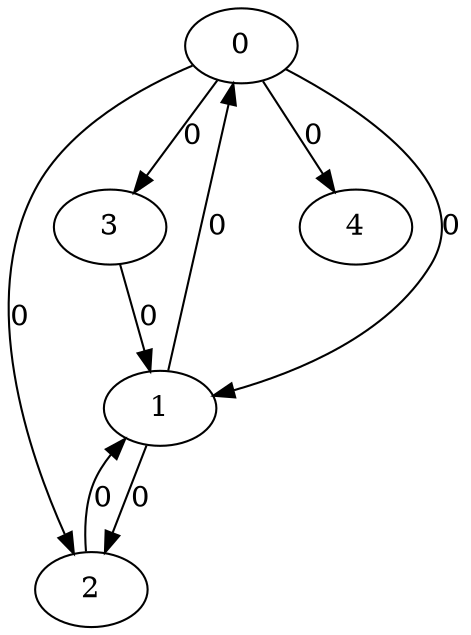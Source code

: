 // Source:480 Canonical: -1 0 0 0 0 0 -1 0 -1 -1 -1 0 -1 -1 -1 -1 0 -1 -1 -1 -1 -1 -1 -1 -1
digraph HRA_from_480_graph_000 {
  0 -> 1 [label="0"];
  0 -> 2 [label="0"];
  0 -> 3 [label="0"];
  1 -> 0 [label="0"];
  1 -> 2 [label="0"];
  2 -> 1 [label="0"];
  3 -> 1 [label="0"];
  0 -> 4 [label="0"];
}

// Source:480 Canonical: -1 0 0 0 0 0 -1 0 -1 -1 -1 0 -1 -1 -1 -1 0 -1 -1 -1 0 -1 -1 -1 -1
digraph HRA_from_480_graph_001 {
  0 -> 1 [label="0"];
  0 -> 2 [label="0"];
  0 -> 3 [label="0"];
  1 -> 0 [label="0"];
  1 -> 2 [label="0"];
  2 -> 1 [label="0"];
  3 -> 1 [label="0"];
  0 -> 4 [label="0"];
  4 -> 0 [label="0"];
}

// Source:480 Canonical: -1 0 0 0 -1 0 -1 0 -1 0 -1 0 -1 -1 -1 -1 0 -1 -1 -1 -1 -1 -1 -1 -1
digraph HRA_from_480_graph_002 {
  0 -> 1 [label="0"];
  0 -> 2 [label="0"];
  0 -> 3 [label="0"];
  1 -> 0 [label="0"];
  1 -> 2 [label="0"];
  2 -> 1 [label="0"];
  3 -> 1 [label="0"];
  1 -> 4 [label="0"];
}

// Source:480 Canonical: -1 0 0 0 0 0 -1 0 -1 0 -1 0 -1 -1 -1 -1 0 -1 -1 -1 -1 -1 -1 -1 -1
digraph HRA_from_480_graph_003 {
  0 -> 1 [label="0"];
  0 -> 2 [label="0"];
  0 -> 3 [label="0"];
  1 -> 0 [label="0"];
  1 -> 2 [label="0"];
  2 -> 1 [label="0"];
  3 -> 1 [label="0"];
  0 -> 4 [label="0"];
  1 -> 4 [label="0"];
}

// Source:480 Canonical: -1 0 0 0 -1 0 -1 0 -1 0 -1 0 -1 -1 -1 -1 0 -1 -1 -1 0 -1 -1 -1 -1
digraph HRA_from_480_graph_004 {
  0 -> 1 [label="0"];
  0 -> 2 [label="0"];
  0 -> 3 [label="0"];
  1 -> 0 [label="0"];
  1 -> 2 [label="0"];
  2 -> 1 [label="0"];
  3 -> 1 [label="0"];
  4 -> 0 [label="0"];
  1 -> 4 [label="0"];
}

// Source:480 Canonical: -1 0 0 0 0 0 -1 0 -1 0 -1 0 -1 -1 -1 -1 0 -1 -1 -1 0 -1 -1 -1 -1
digraph HRA_from_480_graph_005 {
  0 -> 1 [label="0"];
  0 -> 2 [label="0"];
  0 -> 3 [label="0"];
  1 -> 0 [label="0"];
  1 -> 2 [label="0"];
  2 -> 1 [label="0"];
  3 -> 1 [label="0"];
  0 -> 4 [label="0"];
  4 -> 0 [label="0"];
  1 -> 4 [label="0"];
}

// Source:480 Canonical: -1 0 0 0 0 0 -1 0 -1 -1 -1 0 -1 -1 -1 -1 0 -1 -1 -1 -1 0 -1 -1 -1
digraph HRA_from_480_graph_006 {
  0 -> 1 [label="0"];
  0 -> 2 [label="0"];
  0 -> 3 [label="0"];
  1 -> 0 [label="0"];
  1 -> 2 [label="0"];
  2 -> 1 [label="0"];
  3 -> 1 [label="0"];
  0 -> 4 [label="0"];
  4 -> 1 [label="0"];
}

// Source:480 Canonical: -1 0 0 0 0 0 -1 0 -1 -1 -1 0 -1 -1 -1 -1 0 -1 -1 -1 0 0 -1 -1 -1
digraph HRA_from_480_graph_007 {
  0 -> 1 [label="0"];
  0 -> 2 [label="0"];
  0 -> 3 [label="0"];
  1 -> 0 [label="0"];
  1 -> 2 [label="0"];
  2 -> 1 [label="0"];
  3 -> 1 [label="0"];
  0 -> 4 [label="0"];
  4 -> 0 [label="0"];
  4 -> 1 [label="0"];
}

// Source:480 Canonical: -1 0 0 0 -1 0 -1 0 -1 0 -1 0 -1 -1 -1 -1 0 -1 -1 -1 -1 0 -1 -1 -1
digraph HRA_from_480_graph_008 {
  0 -> 1 [label="0"];
  0 -> 2 [label="0"];
  0 -> 3 [label="0"];
  1 -> 0 [label="0"];
  1 -> 2 [label="0"];
  2 -> 1 [label="0"];
  3 -> 1 [label="0"];
  1 -> 4 [label="0"];
  4 -> 1 [label="0"];
}

// Source:480 Canonical: -1 0 0 0 0 0 -1 0 -1 0 -1 0 -1 -1 -1 -1 0 -1 -1 -1 -1 0 -1 -1 -1
digraph HRA_from_480_graph_009 {
  0 -> 1 [label="0"];
  0 -> 2 [label="0"];
  0 -> 3 [label="0"];
  1 -> 0 [label="0"];
  1 -> 2 [label="0"];
  2 -> 1 [label="0"];
  3 -> 1 [label="0"];
  0 -> 4 [label="0"];
  1 -> 4 [label="0"];
  4 -> 1 [label="0"];
}

// Source:480 Canonical: -1 0 0 0 -1 0 -1 0 -1 0 -1 0 -1 -1 -1 -1 0 -1 -1 -1 0 0 -1 -1 -1
digraph HRA_from_480_graph_010 {
  0 -> 1 [label="0"];
  0 -> 2 [label="0"];
  0 -> 3 [label="0"];
  1 -> 0 [label="0"];
  1 -> 2 [label="0"];
  2 -> 1 [label="0"];
  3 -> 1 [label="0"];
  4 -> 0 [label="0"];
  1 -> 4 [label="0"];
  4 -> 1 [label="0"];
}

// Source:480 Canonical: -1 0 0 0 0 0 -1 0 -1 0 -1 0 -1 -1 -1 -1 0 -1 -1 -1 0 0 -1 -1 -1
digraph HRA_from_480_graph_011 {
  0 -> 1 [label="0"];
  0 -> 2 [label="0"];
  0 -> 3 [label="0"];
  1 -> 0 [label="0"];
  1 -> 2 [label="0"];
  2 -> 1 [label="0"];
  3 -> 1 [label="0"];
  0 -> 4 [label="0"];
  4 -> 0 [label="0"];
  1 -> 4 [label="0"];
  4 -> 1 [label="0"];
}

// Source:480 Canonical: -1 0 0 0 -1 0 -1 0 -1 -1 -1 0 -1 -1 0 -1 0 -1 -1 -1 -1 -1 -1 -1 -1
digraph HRA_from_480_graph_012 {
  0 -> 1 [label="0"];
  0 -> 2 [label="0"];
  0 -> 3 [label="0"];
  1 -> 0 [label="0"];
  1 -> 2 [label="0"];
  2 -> 1 [label="0"];
  3 -> 1 [label="0"];
  2 -> 4 [label="0"];
}

// Source:480 Canonical: -1 0 0 0 0 0 -1 0 -1 -1 -1 0 -1 -1 0 -1 0 -1 -1 -1 -1 -1 -1 -1 -1
digraph HRA_from_480_graph_013 {
  0 -> 1 [label="0"];
  0 -> 2 [label="0"];
  0 -> 3 [label="0"];
  1 -> 0 [label="0"];
  1 -> 2 [label="0"];
  2 -> 1 [label="0"];
  3 -> 1 [label="0"];
  0 -> 4 [label="0"];
  2 -> 4 [label="0"];
}

// Source:480 Canonical: -1 0 0 0 -1 0 -1 0 -1 -1 -1 0 -1 -1 0 -1 0 -1 -1 -1 0 -1 -1 -1 -1
digraph HRA_from_480_graph_014 {
  0 -> 1 [label="0"];
  0 -> 2 [label="0"];
  0 -> 3 [label="0"];
  1 -> 0 [label="0"];
  1 -> 2 [label="0"];
  2 -> 1 [label="0"];
  3 -> 1 [label="0"];
  4 -> 0 [label="0"];
  2 -> 4 [label="0"];
}

// Source:480 Canonical: -1 0 0 0 0 0 -1 0 -1 -1 -1 0 -1 -1 0 -1 0 -1 -1 -1 0 -1 -1 -1 -1
digraph HRA_from_480_graph_015 {
  0 -> 1 [label="0"];
  0 -> 2 [label="0"];
  0 -> 3 [label="0"];
  1 -> 0 [label="0"];
  1 -> 2 [label="0"];
  2 -> 1 [label="0"];
  3 -> 1 [label="0"];
  0 -> 4 [label="0"];
  4 -> 0 [label="0"];
  2 -> 4 [label="0"];
}

// Source:480 Canonical: -1 0 0 0 -1 0 -1 0 -1 0 -1 0 -1 -1 0 -1 0 -1 -1 -1 -1 -1 -1 -1 -1
digraph HRA_from_480_graph_016 {
  0 -> 1 [label="0"];
  0 -> 2 [label="0"];
  0 -> 3 [label="0"];
  1 -> 0 [label="0"];
  1 -> 2 [label="0"];
  2 -> 1 [label="0"];
  3 -> 1 [label="0"];
  1 -> 4 [label="0"];
  2 -> 4 [label="0"];
}

// Source:480 Canonical: -1 0 0 0 0 0 -1 0 -1 0 -1 0 -1 -1 0 -1 0 -1 -1 -1 -1 -1 -1 -1 -1
digraph HRA_from_480_graph_017 {
  0 -> 1 [label="0"];
  0 -> 2 [label="0"];
  0 -> 3 [label="0"];
  1 -> 0 [label="0"];
  1 -> 2 [label="0"];
  2 -> 1 [label="0"];
  3 -> 1 [label="0"];
  0 -> 4 [label="0"];
  1 -> 4 [label="0"];
  2 -> 4 [label="0"];
}

// Source:480 Canonical: -1 0 0 0 -1 0 -1 0 -1 0 -1 0 -1 -1 0 -1 0 -1 -1 -1 0 -1 -1 -1 -1
digraph HRA_from_480_graph_018 {
  0 -> 1 [label="0"];
  0 -> 2 [label="0"];
  0 -> 3 [label="0"];
  1 -> 0 [label="0"];
  1 -> 2 [label="0"];
  2 -> 1 [label="0"];
  3 -> 1 [label="0"];
  4 -> 0 [label="0"];
  1 -> 4 [label="0"];
  2 -> 4 [label="0"];
}

// Source:480 Canonical: -1 0 0 0 0 0 -1 0 -1 0 -1 0 -1 -1 0 -1 0 -1 -1 -1 0 -1 -1 -1 -1
digraph HRA_from_480_graph_019 {
  0 -> 1 [label="0"];
  0 -> 2 [label="0"];
  0 -> 3 [label="0"];
  1 -> 0 [label="0"];
  1 -> 2 [label="0"];
  2 -> 1 [label="0"];
  3 -> 1 [label="0"];
  0 -> 4 [label="0"];
  4 -> 0 [label="0"];
  1 -> 4 [label="0"];
  2 -> 4 [label="0"];
}

// Source:480 Canonical: -1 0 0 0 -1 0 -1 0 -1 -1 -1 0 -1 -1 0 -1 0 -1 -1 -1 -1 0 -1 -1 -1
digraph HRA_from_480_graph_020 {
  0 -> 1 [label="0"];
  0 -> 2 [label="0"];
  0 -> 3 [label="0"];
  1 -> 0 [label="0"];
  1 -> 2 [label="0"];
  2 -> 1 [label="0"];
  3 -> 1 [label="0"];
  4 -> 1 [label="0"];
  2 -> 4 [label="0"];
}

// Source:480 Canonical: -1 0 0 0 0 0 -1 0 -1 -1 -1 0 -1 -1 0 -1 0 -1 -1 -1 -1 0 -1 -1 -1
digraph HRA_from_480_graph_021 {
  0 -> 1 [label="0"];
  0 -> 2 [label="0"];
  0 -> 3 [label="0"];
  1 -> 0 [label="0"];
  1 -> 2 [label="0"];
  2 -> 1 [label="0"];
  3 -> 1 [label="0"];
  0 -> 4 [label="0"];
  4 -> 1 [label="0"];
  2 -> 4 [label="0"];
}

// Source:480 Canonical: -1 0 0 0 -1 0 -1 0 -1 -1 -1 0 -1 -1 0 -1 0 -1 -1 -1 0 0 -1 -1 -1
digraph HRA_from_480_graph_022 {
  0 -> 1 [label="0"];
  0 -> 2 [label="0"];
  0 -> 3 [label="0"];
  1 -> 0 [label="0"];
  1 -> 2 [label="0"];
  2 -> 1 [label="0"];
  3 -> 1 [label="0"];
  4 -> 0 [label="0"];
  4 -> 1 [label="0"];
  2 -> 4 [label="0"];
}

// Source:480 Canonical: -1 0 0 0 0 0 -1 0 -1 -1 -1 0 -1 -1 0 -1 0 -1 -1 -1 0 0 -1 -1 -1
digraph HRA_from_480_graph_023 {
  0 -> 1 [label="0"];
  0 -> 2 [label="0"];
  0 -> 3 [label="0"];
  1 -> 0 [label="0"];
  1 -> 2 [label="0"];
  2 -> 1 [label="0"];
  3 -> 1 [label="0"];
  0 -> 4 [label="0"];
  4 -> 0 [label="0"];
  4 -> 1 [label="0"];
  2 -> 4 [label="0"];
}

// Source:480 Canonical: -1 0 0 0 -1 0 -1 0 -1 0 -1 0 -1 -1 0 -1 0 -1 -1 -1 -1 0 -1 -1 -1
digraph HRA_from_480_graph_024 {
  0 -> 1 [label="0"];
  0 -> 2 [label="0"];
  0 -> 3 [label="0"];
  1 -> 0 [label="0"];
  1 -> 2 [label="0"];
  2 -> 1 [label="0"];
  3 -> 1 [label="0"];
  1 -> 4 [label="0"];
  4 -> 1 [label="0"];
  2 -> 4 [label="0"];
}

// Source:480 Canonical: -1 0 0 0 0 0 -1 0 -1 0 -1 0 -1 -1 0 -1 0 -1 -1 -1 -1 0 -1 -1 -1
digraph HRA_from_480_graph_025 {
  0 -> 1 [label="0"];
  0 -> 2 [label="0"];
  0 -> 3 [label="0"];
  1 -> 0 [label="0"];
  1 -> 2 [label="0"];
  2 -> 1 [label="0"];
  3 -> 1 [label="0"];
  0 -> 4 [label="0"];
  1 -> 4 [label="0"];
  4 -> 1 [label="0"];
  2 -> 4 [label="0"];
}

// Source:480 Canonical: -1 0 0 0 -1 0 -1 0 -1 0 -1 0 -1 -1 0 -1 0 -1 -1 -1 0 0 -1 -1 -1
digraph HRA_from_480_graph_026 {
  0 -> 1 [label="0"];
  0 -> 2 [label="0"];
  0 -> 3 [label="0"];
  1 -> 0 [label="0"];
  1 -> 2 [label="0"];
  2 -> 1 [label="0"];
  3 -> 1 [label="0"];
  4 -> 0 [label="0"];
  1 -> 4 [label="0"];
  4 -> 1 [label="0"];
  2 -> 4 [label="0"];
}

// Source:480 Canonical: -1 0 0 0 0 0 -1 0 -1 0 -1 0 -1 -1 0 -1 0 -1 -1 -1 0 0 -1 -1 -1
digraph HRA_from_480_graph_027 {
  0 -> 1 [label="0"];
  0 -> 2 [label="0"];
  0 -> 3 [label="0"];
  1 -> 0 [label="0"];
  1 -> 2 [label="0"];
  2 -> 1 [label="0"];
  3 -> 1 [label="0"];
  0 -> 4 [label="0"];
  4 -> 0 [label="0"];
  1 -> 4 [label="0"];
  4 -> 1 [label="0"];
  2 -> 4 [label="0"];
}

// Source:480 Canonical: -1 0 0 0 0 0 -1 0 -1 -1 -1 0 -1 -1 -1 -1 0 -1 -1 -1 -1 -1 0 -1 -1
digraph HRA_from_480_graph_028 {
  0 -> 1 [label="0"];
  0 -> 2 [label="0"];
  0 -> 3 [label="0"];
  1 -> 0 [label="0"];
  1 -> 2 [label="0"];
  2 -> 1 [label="0"];
  3 -> 1 [label="0"];
  0 -> 4 [label="0"];
  4 -> 2 [label="0"];
}

// Source:480 Canonical: -1 0 0 0 0 0 -1 0 -1 -1 -1 0 -1 -1 -1 -1 0 -1 -1 -1 0 -1 0 -1 -1
digraph HRA_from_480_graph_029 {
  0 -> 1 [label="0"];
  0 -> 2 [label="0"];
  0 -> 3 [label="0"];
  1 -> 0 [label="0"];
  1 -> 2 [label="0"];
  2 -> 1 [label="0"];
  3 -> 1 [label="0"];
  0 -> 4 [label="0"];
  4 -> 0 [label="0"];
  4 -> 2 [label="0"];
}

// Source:480 Canonical: -1 0 0 0 -1 0 -1 0 -1 0 -1 0 -1 -1 -1 -1 0 -1 -1 -1 -1 -1 0 -1 -1
digraph HRA_from_480_graph_030 {
  0 -> 1 [label="0"];
  0 -> 2 [label="0"];
  0 -> 3 [label="0"];
  1 -> 0 [label="0"];
  1 -> 2 [label="0"];
  2 -> 1 [label="0"];
  3 -> 1 [label="0"];
  1 -> 4 [label="0"];
  4 -> 2 [label="0"];
}

// Source:480 Canonical: -1 0 0 0 0 0 -1 0 -1 0 -1 0 -1 -1 -1 -1 0 -1 -1 -1 -1 -1 0 -1 -1
digraph HRA_from_480_graph_031 {
  0 -> 1 [label="0"];
  0 -> 2 [label="0"];
  0 -> 3 [label="0"];
  1 -> 0 [label="0"];
  1 -> 2 [label="0"];
  2 -> 1 [label="0"];
  3 -> 1 [label="0"];
  0 -> 4 [label="0"];
  1 -> 4 [label="0"];
  4 -> 2 [label="0"];
}

// Source:480 Canonical: -1 0 0 0 -1 0 -1 0 -1 0 -1 0 -1 -1 -1 -1 0 -1 -1 -1 0 -1 0 -1 -1
digraph HRA_from_480_graph_032 {
  0 -> 1 [label="0"];
  0 -> 2 [label="0"];
  0 -> 3 [label="0"];
  1 -> 0 [label="0"];
  1 -> 2 [label="0"];
  2 -> 1 [label="0"];
  3 -> 1 [label="0"];
  4 -> 0 [label="0"];
  1 -> 4 [label="0"];
  4 -> 2 [label="0"];
}

// Source:480 Canonical: -1 0 0 0 0 0 -1 0 -1 0 -1 0 -1 -1 -1 -1 0 -1 -1 -1 0 -1 0 -1 -1
digraph HRA_from_480_graph_033 {
  0 -> 1 [label="0"];
  0 -> 2 [label="0"];
  0 -> 3 [label="0"];
  1 -> 0 [label="0"];
  1 -> 2 [label="0"];
  2 -> 1 [label="0"];
  3 -> 1 [label="0"];
  0 -> 4 [label="0"];
  4 -> 0 [label="0"];
  1 -> 4 [label="0"];
  4 -> 2 [label="0"];
}

// Source:480 Canonical: -1 0 0 0 0 0 -1 0 -1 -1 -1 0 -1 -1 -1 -1 0 -1 -1 -1 -1 0 0 -1 -1
digraph HRA_from_480_graph_034 {
  0 -> 1 [label="0"];
  0 -> 2 [label="0"];
  0 -> 3 [label="0"];
  1 -> 0 [label="0"];
  1 -> 2 [label="0"];
  2 -> 1 [label="0"];
  3 -> 1 [label="0"];
  0 -> 4 [label="0"];
  4 -> 1 [label="0"];
  4 -> 2 [label="0"];
}

// Source:480 Canonical: -1 0 0 0 0 0 -1 0 -1 -1 -1 0 -1 -1 -1 -1 0 -1 -1 -1 0 0 0 -1 -1
digraph HRA_from_480_graph_035 {
  0 -> 1 [label="0"];
  0 -> 2 [label="0"];
  0 -> 3 [label="0"];
  1 -> 0 [label="0"];
  1 -> 2 [label="0"];
  2 -> 1 [label="0"];
  3 -> 1 [label="0"];
  0 -> 4 [label="0"];
  4 -> 0 [label="0"];
  4 -> 1 [label="0"];
  4 -> 2 [label="0"];
}

// Source:480 Canonical: -1 0 0 0 -1 0 -1 0 -1 0 -1 0 -1 -1 -1 -1 0 -1 -1 -1 -1 0 0 -1 -1
digraph HRA_from_480_graph_036 {
  0 -> 1 [label="0"];
  0 -> 2 [label="0"];
  0 -> 3 [label="0"];
  1 -> 0 [label="0"];
  1 -> 2 [label="0"];
  2 -> 1 [label="0"];
  3 -> 1 [label="0"];
  1 -> 4 [label="0"];
  4 -> 1 [label="0"];
  4 -> 2 [label="0"];
}

// Source:480 Canonical: -1 0 0 0 0 0 -1 0 -1 0 -1 0 -1 -1 -1 -1 0 -1 -1 -1 -1 0 0 -1 -1
digraph HRA_from_480_graph_037 {
  0 -> 1 [label="0"];
  0 -> 2 [label="0"];
  0 -> 3 [label="0"];
  1 -> 0 [label="0"];
  1 -> 2 [label="0"];
  2 -> 1 [label="0"];
  3 -> 1 [label="0"];
  0 -> 4 [label="0"];
  1 -> 4 [label="0"];
  4 -> 1 [label="0"];
  4 -> 2 [label="0"];
}

// Source:480 Canonical: -1 0 0 0 -1 0 -1 0 -1 0 -1 0 -1 -1 -1 -1 0 -1 -1 -1 0 0 0 -1 -1
digraph HRA_from_480_graph_038 {
  0 -> 1 [label="0"];
  0 -> 2 [label="0"];
  0 -> 3 [label="0"];
  1 -> 0 [label="0"];
  1 -> 2 [label="0"];
  2 -> 1 [label="0"];
  3 -> 1 [label="0"];
  4 -> 0 [label="0"];
  1 -> 4 [label="0"];
  4 -> 1 [label="0"];
  4 -> 2 [label="0"];
}

// Source:480 Canonical: -1 0 0 0 0 0 -1 0 -1 0 -1 0 -1 -1 -1 -1 0 -1 -1 -1 0 0 0 -1 -1
digraph HRA_from_480_graph_039 {
  0 -> 1 [label="0"];
  0 -> 2 [label="0"];
  0 -> 3 [label="0"];
  1 -> 0 [label="0"];
  1 -> 2 [label="0"];
  2 -> 1 [label="0"];
  3 -> 1 [label="0"];
  0 -> 4 [label="0"];
  4 -> 0 [label="0"];
  1 -> 4 [label="0"];
  4 -> 1 [label="0"];
  4 -> 2 [label="0"];
}

// Source:480 Canonical: -1 0 0 0 -1 0 -1 0 -1 -1 -1 0 -1 -1 0 -1 0 -1 -1 -1 -1 -1 0 -1 -1
digraph HRA_from_480_graph_040 {
  0 -> 1 [label="0"];
  0 -> 2 [label="0"];
  0 -> 3 [label="0"];
  1 -> 0 [label="0"];
  1 -> 2 [label="0"];
  2 -> 1 [label="0"];
  3 -> 1 [label="0"];
  2 -> 4 [label="0"];
  4 -> 2 [label="0"];
}

// Source:480 Canonical: -1 0 0 0 0 0 -1 0 -1 -1 -1 0 -1 -1 0 -1 0 -1 -1 -1 -1 -1 0 -1 -1
digraph HRA_from_480_graph_041 {
  0 -> 1 [label="0"];
  0 -> 2 [label="0"];
  0 -> 3 [label="0"];
  1 -> 0 [label="0"];
  1 -> 2 [label="0"];
  2 -> 1 [label="0"];
  3 -> 1 [label="0"];
  0 -> 4 [label="0"];
  2 -> 4 [label="0"];
  4 -> 2 [label="0"];
}

// Source:480 Canonical: -1 0 0 0 -1 0 -1 0 -1 -1 -1 0 -1 -1 0 -1 0 -1 -1 -1 0 -1 0 -1 -1
digraph HRA_from_480_graph_042 {
  0 -> 1 [label="0"];
  0 -> 2 [label="0"];
  0 -> 3 [label="0"];
  1 -> 0 [label="0"];
  1 -> 2 [label="0"];
  2 -> 1 [label="0"];
  3 -> 1 [label="0"];
  4 -> 0 [label="0"];
  2 -> 4 [label="0"];
  4 -> 2 [label="0"];
}

// Source:480 Canonical: -1 0 0 0 0 0 -1 0 -1 -1 -1 0 -1 -1 0 -1 0 -1 -1 -1 0 -1 0 -1 -1
digraph HRA_from_480_graph_043 {
  0 -> 1 [label="0"];
  0 -> 2 [label="0"];
  0 -> 3 [label="0"];
  1 -> 0 [label="0"];
  1 -> 2 [label="0"];
  2 -> 1 [label="0"];
  3 -> 1 [label="0"];
  0 -> 4 [label="0"];
  4 -> 0 [label="0"];
  2 -> 4 [label="0"];
  4 -> 2 [label="0"];
}

// Source:480 Canonical: -1 0 0 0 -1 0 -1 0 -1 0 -1 0 -1 -1 0 -1 0 -1 -1 -1 -1 -1 0 -1 -1
digraph HRA_from_480_graph_044 {
  0 -> 1 [label="0"];
  0 -> 2 [label="0"];
  0 -> 3 [label="0"];
  1 -> 0 [label="0"];
  1 -> 2 [label="0"];
  2 -> 1 [label="0"];
  3 -> 1 [label="0"];
  1 -> 4 [label="0"];
  2 -> 4 [label="0"];
  4 -> 2 [label="0"];
}

// Source:480 Canonical: -1 0 0 0 0 0 -1 0 -1 0 -1 0 -1 -1 0 -1 0 -1 -1 -1 -1 -1 0 -1 -1
digraph HRA_from_480_graph_045 {
  0 -> 1 [label="0"];
  0 -> 2 [label="0"];
  0 -> 3 [label="0"];
  1 -> 0 [label="0"];
  1 -> 2 [label="0"];
  2 -> 1 [label="0"];
  3 -> 1 [label="0"];
  0 -> 4 [label="0"];
  1 -> 4 [label="0"];
  2 -> 4 [label="0"];
  4 -> 2 [label="0"];
}

// Source:480 Canonical: -1 0 0 0 -1 0 -1 0 -1 0 -1 0 -1 -1 0 -1 0 -1 -1 -1 0 -1 0 -1 -1
digraph HRA_from_480_graph_046 {
  0 -> 1 [label="0"];
  0 -> 2 [label="0"];
  0 -> 3 [label="0"];
  1 -> 0 [label="0"];
  1 -> 2 [label="0"];
  2 -> 1 [label="0"];
  3 -> 1 [label="0"];
  4 -> 0 [label="0"];
  1 -> 4 [label="0"];
  2 -> 4 [label="0"];
  4 -> 2 [label="0"];
}

// Source:480 Canonical: -1 0 0 0 0 0 -1 0 -1 0 -1 0 -1 -1 0 -1 0 -1 -1 -1 0 -1 0 -1 -1
digraph HRA_from_480_graph_047 {
  0 -> 1 [label="0"];
  0 -> 2 [label="0"];
  0 -> 3 [label="0"];
  1 -> 0 [label="0"];
  1 -> 2 [label="0"];
  2 -> 1 [label="0"];
  3 -> 1 [label="0"];
  0 -> 4 [label="0"];
  4 -> 0 [label="0"];
  1 -> 4 [label="0"];
  2 -> 4 [label="0"];
  4 -> 2 [label="0"];
}

// Source:480 Canonical: -1 0 0 0 -1 0 -1 0 -1 -1 -1 0 -1 -1 0 -1 0 -1 -1 -1 -1 0 0 -1 -1
digraph HRA_from_480_graph_048 {
  0 -> 1 [label="0"];
  0 -> 2 [label="0"];
  0 -> 3 [label="0"];
  1 -> 0 [label="0"];
  1 -> 2 [label="0"];
  2 -> 1 [label="0"];
  3 -> 1 [label="0"];
  4 -> 1 [label="0"];
  2 -> 4 [label="0"];
  4 -> 2 [label="0"];
}

// Source:480 Canonical: -1 0 0 0 0 0 -1 0 -1 -1 -1 0 -1 -1 0 -1 0 -1 -1 -1 -1 0 0 -1 -1
digraph HRA_from_480_graph_049 {
  0 -> 1 [label="0"];
  0 -> 2 [label="0"];
  0 -> 3 [label="0"];
  1 -> 0 [label="0"];
  1 -> 2 [label="0"];
  2 -> 1 [label="0"];
  3 -> 1 [label="0"];
  0 -> 4 [label="0"];
  4 -> 1 [label="0"];
  2 -> 4 [label="0"];
  4 -> 2 [label="0"];
}

// Source:480 Canonical: -1 0 0 0 -1 0 -1 0 -1 -1 -1 0 -1 -1 0 -1 0 -1 -1 -1 0 0 0 -1 -1
digraph HRA_from_480_graph_050 {
  0 -> 1 [label="0"];
  0 -> 2 [label="0"];
  0 -> 3 [label="0"];
  1 -> 0 [label="0"];
  1 -> 2 [label="0"];
  2 -> 1 [label="0"];
  3 -> 1 [label="0"];
  4 -> 0 [label="0"];
  4 -> 1 [label="0"];
  2 -> 4 [label="0"];
  4 -> 2 [label="0"];
}

// Source:480 Canonical: -1 0 0 0 0 0 -1 0 -1 -1 -1 0 -1 -1 0 -1 0 -1 -1 -1 0 0 0 -1 -1
digraph HRA_from_480_graph_051 {
  0 -> 1 [label="0"];
  0 -> 2 [label="0"];
  0 -> 3 [label="0"];
  1 -> 0 [label="0"];
  1 -> 2 [label="0"];
  2 -> 1 [label="0"];
  3 -> 1 [label="0"];
  0 -> 4 [label="0"];
  4 -> 0 [label="0"];
  4 -> 1 [label="0"];
  2 -> 4 [label="0"];
  4 -> 2 [label="0"];
}

// Source:480 Canonical: -1 0 0 0 -1 0 -1 0 -1 0 -1 0 -1 -1 0 -1 0 -1 -1 -1 -1 0 0 -1 -1
digraph HRA_from_480_graph_052 {
  0 -> 1 [label="0"];
  0 -> 2 [label="0"];
  0 -> 3 [label="0"];
  1 -> 0 [label="0"];
  1 -> 2 [label="0"];
  2 -> 1 [label="0"];
  3 -> 1 [label="0"];
  1 -> 4 [label="0"];
  4 -> 1 [label="0"];
  2 -> 4 [label="0"];
  4 -> 2 [label="0"];
}

// Source:480 Canonical: -1 0 0 0 0 0 -1 0 -1 0 -1 0 -1 -1 0 -1 0 -1 -1 -1 -1 0 0 -1 -1
digraph HRA_from_480_graph_053 {
  0 -> 1 [label="0"];
  0 -> 2 [label="0"];
  0 -> 3 [label="0"];
  1 -> 0 [label="0"];
  1 -> 2 [label="0"];
  2 -> 1 [label="0"];
  3 -> 1 [label="0"];
  0 -> 4 [label="0"];
  1 -> 4 [label="0"];
  4 -> 1 [label="0"];
  2 -> 4 [label="0"];
  4 -> 2 [label="0"];
}

// Source:480 Canonical: -1 0 0 0 -1 0 -1 0 -1 0 -1 0 -1 -1 0 -1 0 -1 -1 -1 0 0 0 -1 -1
digraph HRA_from_480_graph_054 {
  0 -> 1 [label="0"];
  0 -> 2 [label="0"];
  0 -> 3 [label="0"];
  1 -> 0 [label="0"];
  1 -> 2 [label="0"];
  2 -> 1 [label="0"];
  3 -> 1 [label="0"];
  4 -> 0 [label="0"];
  1 -> 4 [label="0"];
  4 -> 1 [label="0"];
  2 -> 4 [label="0"];
  4 -> 2 [label="0"];
}

// Source:480 Canonical: -1 0 0 0 0 0 -1 0 -1 0 -1 0 -1 -1 0 -1 0 -1 -1 -1 0 0 0 -1 -1
digraph HRA_from_480_graph_055 {
  0 -> 1 [label="0"];
  0 -> 2 [label="0"];
  0 -> 3 [label="0"];
  1 -> 0 [label="0"];
  1 -> 2 [label="0"];
  2 -> 1 [label="0"];
  3 -> 1 [label="0"];
  0 -> 4 [label="0"];
  4 -> 0 [label="0"];
  1 -> 4 [label="0"];
  4 -> 1 [label="0"];
  2 -> 4 [label="0"];
  4 -> 2 [label="0"];
}

// Source:480 Canonical: -1 0 0 0 -1 0 -1 0 -1 -1 -1 0 -1 -1 -1 -1 0 -1 -1 0 -1 -1 -1 -1 -1
digraph HRA_from_480_graph_056 {
  0 -> 1 [label="0"];
  0 -> 2 [label="0"];
  0 -> 3 [label="0"];
  1 -> 0 [label="0"];
  1 -> 2 [label="0"];
  2 -> 1 [label="0"];
  3 -> 1 [label="0"];
  3 -> 4 [label="0"];
}

// Source:480 Canonical: -1 0 0 0 0 0 -1 0 -1 -1 -1 0 -1 -1 -1 -1 0 -1 -1 0 -1 -1 -1 -1 -1
digraph HRA_from_480_graph_057 {
  0 -> 1 [label="0"];
  0 -> 2 [label="0"];
  0 -> 3 [label="0"];
  1 -> 0 [label="0"];
  1 -> 2 [label="0"];
  2 -> 1 [label="0"];
  3 -> 1 [label="0"];
  0 -> 4 [label="0"];
  3 -> 4 [label="0"];
}

// Source:480 Canonical: -1 0 0 0 -1 0 -1 0 -1 -1 -1 0 -1 -1 -1 -1 0 -1 -1 0 0 -1 -1 -1 -1
digraph HRA_from_480_graph_058 {
  0 -> 1 [label="0"];
  0 -> 2 [label="0"];
  0 -> 3 [label="0"];
  1 -> 0 [label="0"];
  1 -> 2 [label="0"];
  2 -> 1 [label="0"];
  3 -> 1 [label="0"];
  4 -> 0 [label="0"];
  3 -> 4 [label="0"];
}

// Source:480 Canonical: -1 0 0 0 0 0 -1 0 -1 -1 -1 0 -1 -1 -1 -1 0 -1 -1 0 0 -1 -1 -1 -1
digraph HRA_from_480_graph_059 {
  0 -> 1 [label="0"];
  0 -> 2 [label="0"];
  0 -> 3 [label="0"];
  1 -> 0 [label="0"];
  1 -> 2 [label="0"];
  2 -> 1 [label="0"];
  3 -> 1 [label="0"];
  0 -> 4 [label="0"];
  4 -> 0 [label="0"];
  3 -> 4 [label="0"];
}

// Source:480 Canonical: -1 0 0 0 -1 0 -1 0 -1 0 -1 0 -1 -1 -1 -1 0 -1 -1 0 -1 -1 -1 -1 -1
digraph HRA_from_480_graph_060 {
  0 -> 1 [label="0"];
  0 -> 2 [label="0"];
  0 -> 3 [label="0"];
  1 -> 0 [label="0"];
  1 -> 2 [label="0"];
  2 -> 1 [label="0"];
  3 -> 1 [label="0"];
  1 -> 4 [label="0"];
  3 -> 4 [label="0"];
}

// Source:480 Canonical: -1 0 0 0 0 0 -1 0 -1 0 -1 0 -1 -1 -1 -1 0 -1 -1 0 -1 -1 -1 -1 -1
digraph HRA_from_480_graph_061 {
  0 -> 1 [label="0"];
  0 -> 2 [label="0"];
  0 -> 3 [label="0"];
  1 -> 0 [label="0"];
  1 -> 2 [label="0"];
  2 -> 1 [label="0"];
  3 -> 1 [label="0"];
  0 -> 4 [label="0"];
  1 -> 4 [label="0"];
  3 -> 4 [label="0"];
}

// Source:480 Canonical: -1 0 0 0 -1 0 -1 0 -1 0 -1 0 -1 -1 -1 -1 0 -1 -1 0 0 -1 -1 -1 -1
digraph HRA_from_480_graph_062 {
  0 -> 1 [label="0"];
  0 -> 2 [label="0"];
  0 -> 3 [label="0"];
  1 -> 0 [label="0"];
  1 -> 2 [label="0"];
  2 -> 1 [label="0"];
  3 -> 1 [label="0"];
  4 -> 0 [label="0"];
  1 -> 4 [label="0"];
  3 -> 4 [label="0"];
}

// Source:480 Canonical: -1 0 0 0 0 0 -1 0 -1 0 -1 0 -1 -1 -1 -1 0 -1 -1 0 0 -1 -1 -1 -1
digraph HRA_from_480_graph_063 {
  0 -> 1 [label="0"];
  0 -> 2 [label="0"];
  0 -> 3 [label="0"];
  1 -> 0 [label="0"];
  1 -> 2 [label="0"];
  2 -> 1 [label="0"];
  3 -> 1 [label="0"];
  0 -> 4 [label="0"];
  4 -> 0 [label="0"];
  1 -> 4 [label="0"];
  3 -> 4 [label="0"];
}

// Source:480 Canonical: -1 0 0 0 -1 0 -1 0 -1 -1 -1 0 -1 -1 -1 -1 0 -1 -1 0 -1 0 -1 -1 -1
digraph HRA_from_480_graph_064 {
  0 -> 1 [label="0"];
  0 -> 2 [label="0"];
  0 -> 3 [label="0"];
  1 -> 0 [label="0"];
  1 -> 2 [label="0"];
  2 -> 1 [label="0"];
  3 -> 1 [label="0"];
  4 -> 1 [label="0"];
  3 -> 4 [label="0"];
}

// Source:480 Canonical: -1 0 0 0 0 0 -1 0 -1 -1 -1 0 -1 -1 -1 -1 0 -1 -1 0 -1 0 -1 -1 -1
digraph HRA_from_480_graph_065 {
  0 -> 1 [label="0"];
  0 -> 2 [label="0"];
  0 -> 3 [label="0"];
  1 -> 0 [label="0"];
  1 -> 2 [label="0"];
  2 -> 1 [label="0"];
  3 -> 1 [label="0"];
  0 -> 4 [label="0"];
  4 -> 1 [label="0"];
  3 -> 4 [label="0"];
}

// Source:480 Canonical: -1 0 0 0 -1 0 -1 0 -1 -1 -1 0 -1 -1 -1 -1 0 -1 -1 0 0 0 -1 -1 -1
digraph HRA_from_480_graph_066 {
  0 -> 1 [label="0"];
  0 -> 2 [label="0"];
  0 -> 3 [label="0"];
  1 -> 0 [label="0"];
  1 -> 2 [label="0"];
  2 -> 1 [label="0"];
  3 -> 1 [label="0"];
  4 -> 0 [label="0"];
  4 -> 1 [label="0"];
  3 -> 4 [label="0"];
}

// Source:480 Canonical: -1 0 0 0 0 0 -1 0 -1 -1 -1 0 -1 -1 -1 -1 0 -1 -1 0 0 0 -1 -1 -1
digraph HRA_from_480_graph_067 {
  0 -> 1 [label="0"];
  0 -> 2 [label="0"];
  0 -> 3 [label="0"];
  1 -> 0 [label="0"];
  1 -> 2 [label="0"];
  2 -> 1 [label="0"];
  3 -> 1 [label="0"];
  0 -> 4 [label="0"];
  4 -> 0 [label="0"];
  4 -> 1 [label="0"];
  3 -> 4 [label="0"];
}

// Source:480 Canonical: -1 0 0 0 -1 0 -1 0 -1 0 -1 0 -1 -1 -1 -1 0 -1 -1 0 -1 0 -1 -1 -1
digraph HRA_from_480_graph_068 {
  0 -> 1 [label="0"];
  0 -> 2 [label="0"];
  0 -> 3 [label="0"];
  1 -> 0 [label="0"];
  1 -> 2 [label="0"];
  2 -> 1 [label="0"];
  3 -> 1 [label="0"];
  1 -> 4 [label="0"];
  4 -> 1 [label="0"];
  3 -> 4 [label="0"];
}

// Source:480 Canonical: -1 0 0 0 0 0 -1 0 -1 0 -1 0 -1 -1 -1 -1 0 -1 -1 0 -1 0 -1 -1 -1
digraph HRA_from_480_graph_069 {
  0 -> 1 [label="0"];
  0 -> 2 [label="0"];
  0 -> 3 [label="0"];
  1 -> 0 [label="0"];
  1 -> 2 [label="0"];
  2 -> 1 [label="0"];
  3 -> 1 [label="0"];
  0 -> 4 [label="0"];
  1 -> 4 [label="0"];
  4 -> 1 [label="0"];
  3 -> 4 [label="0"];
}

// Source:480 Canonical: -1 0 0 0 -1 0 -1 0 -1 0 -1 0 -1 -1 -1 -1 0 -1 -1 0 0 0 -1 -1 -1
digraph HRA_from_480_graph_070 {
  0 -> 1 [label="0"];
  0 -> 2 [label="0"];
  0 -> 3 [label="0"];
  1 -> 0 [label="0"];
  1 -> 2 [label="0"];
  2 -> 1 [label="0"];
  3 -> 1 [label="0"];
  4 -> 0 [label="0"];
  1 -> 4 [label="0"];
  4 -> 1 [label="0"];
  3 -> 4 [label="0"];
}

// Source:480 Canonical: -1 0 0 0 0 0 -1 0 -1 0 -1 0 -1 -1 -1 -1 0 -1 -1 0 0 0 -1 -1 -1
digraph HRA_from_480_graph_071 {
  0 -> 1 [label="0"];
  0 -> 2 [label="0"];
  0 -> 3 [label="0"];
  1 -> 0 [label="0"];
  1 -> 2 [label="0"];
  2 -> 1 [label="0"];
  3 -> 1 [label="0"];
  0 -> 4 [label="0"];
  4 -> 0 [label="0"];
  1 -> 4 [label="0"];
  4 -> 1 [label="0"];
  3 -> 4 [label="0"];
}

// Source:480 Canonical: -1 0 0 0 -1 0 -1 0 -1 -1 -1 0 -1 -1 0 -1 0 -1 -1 0 -1 -1 -1 -1 -1
digraph HRA_from_480_graph_072 {
  0 -> 1 [label="0"];
  0 -> 2 [label="0"];
  0 -> 3 [label="0"];
  1 -> 0 [label="0"];
  1 -> 2 [label="0"];
  2 -> 1 [label="0"];
  3 -> 1 [label="0"];
  2 -> 4 [label="0"];
  3 -> 4 [label="0"];
}

// Source:480 Canonical: -1 0 0 0 0 0 -1 0 -1 -1 -1 0 -1 -1 0 -1 0 -1 -1 0 -1 -1 -1 -1 -1
digraph HRA_from_480_graph_073 {
  0 -> 1 [label="0"];
  0 -> 2 [label="0"];
  0 -> 3 [label="0"];
  1 -> 0 [label="0"];
  1 -> 2 [label="0"];
  2 -> 1 [label="0"];
  3 -> 1 [label="0"];
  0 -> 4 [label="0"];
  2 -> 4 [label="0"];
  3 -> 4 [label="0"];
}

// Source:480 Canonical: -1 0 0 0 -1 0 -1 0 -1 -1 -1 0 -1 -1 0 -1 0 -1 -1 0 0 -1 -1 -1 -1
digraph HRA_from_480_graph_074 {
  0 -> 1 [label="0"];
  0 -> 2 [label="0"];
  0 -> 3 [label="0"];
  1 -> 0 [label="0"];
  1 -> 2 [label="0"];
  2 -> 1 [label="0"];
  3 -> 1 [label="0"];
  4 -> 0 [label="0"];
  2 -> 4 [label="0"];
  3 -> 4 [label="0"];
}

// Source:480 Canonical: -1 0 0 0 0 0 -1 0 -1 -1 -1 0 -1 -1 0 -1 0 -1 -1 0 0 -1 -1 -1 -1
digraph HRA_from_480_graph_075 {
  0 -> 1 [label="0"];
  0 -> 2 [label="0"];
  0 -> 3 [label="0"];
  1 -> 0 [label="0"];
  1 -> 2 [label="0"];
  2 -> 1 [label="0"];
  3 -> 1 [label="0"];
  0 -> 4 [label="0"];
  4 -> 0 [label="0"];
  2 -> 4 [label="0"];
  3 -> 4 [label="0"];
}

// Source:480 Canonical: -1 0 0 0 -1 0 -1 0 -1 0 -1 0 -1 -1 0 -1 0 -1 -1 0 -1 -1 -1 -1 -1
digraph HRA_from_480_graph_076 {
  0 -> 1 [label="0"];
  0 -> 2 [label="0"];
  0 -> 3 [label="0"];
  1 -> 0 [label="0"];
  1 -> 2 [label="0"];
  2 -> 1 [label="0"];
  3 -> 1 [label="0"];
  1 -> 4 [label="0"];
  2 -> 4 [label="0"];
  3 -> 4 [label="0"];
}

// Source:480 Canonical: -1 0 0 0 0 0 -1 0 -1 0 -1 0 -1 -1 0 -1 0 -1 -1 0 -1 -1 -1 -1 -1
digraph HRA_from_480_graph_077 {
  0 -> 1 [label="0"];
  0 -> 2 [label="0"];
  0 -> 3 [label="0"];
  1 -> 0 [label="0"];
  1 -> 2 [label="0"];
  2 -> 1 [label="0"];
  3 -> 1 [label="0"];
  0 -> 4 [label="0"];
  1 -> 4 [label="0"];
  2 -> 4 [label="0"];
  3 -> 4 [label="0"];
}

// Source:480 Canonical: -1 0 0 0 -1 0 -1 0 -1 0 -1 0 -1 -1 0 -1 0 -1 -1 0 0 -1 -1 -1 -1
digraph HRA_from_480_graph_078 {
  0 -> 1 [label="0"];
  0 -> 2 [label="0"];
  0 -> 3 [label="0"];
  1 -> 0 [label="0"];
  1 -> 2 [label="0"];
  2 -> 1 [label="0"];
  3 -> 1 [label="0"];
  4 -> 0 [label="0"];
  1 -> 4 [label="0"];
  2 -> 4 [label="0"];
  3 -> 4 [label="0"];
}

// Source:480 Canonical: -1 0 0 0 0 0 -1 0 -1 0 -1 0 -1 -1 0 -1 0 -1 -1 0 0 -1 -1 -1 -1
digraph HRA_from_480_graph_079 {
  0 -> 1 [label="0"];
  0 -> 2 [label="0"];
  0 -> 3 [label="0"];
  1 -> 0 [label="0"];
  1 -> 2 [label="0"];
  2 -> 1 [label="0"];
  3 -> 1 [label="0"];
  0 -> 4 [label="0"];
  4 -> 0 [label="0"];
  1 -> 4 [label="0"];
  2 -> 4 [label="0"];
  3 -> 4 [label="0"];
}

// Source:480 Canonical: -1 0 0 0 -1 0 -1 0 -1 -1 -1 0 -1 -1 0 -1 0 -1 -1 0 -1 0 -1 -1 -1
digraph HRA_from_480_graph_080 {
  0 -> 1 [label="0"];
  0 -> 2 [label="0"];
  0 -> 3 [label="0"];
  1 -> 0 [label="0"];
  1 -> 2 [label="0"];
  2 -> 1 [label="0"];
  3 -> 1 [label="0"];
  4 -> 1 [label="0"];
  2 -> 4 [label="0"];
  3 -> 4 [label="0"];
}

// Source:480 Canonical: -1 0 0 0 0 0 -1 0 -1 -1 -1 0 -1 -1 0 -1 0 -1 -1 0 -1 0 -1 -1 -1
digraph HRA_from_480_graph_081 {
  0 -> 1 [label="0"];
  0 -> 2 [label="0"];
  0 -> 3 [label="0"];
  1 -> 0 [label="0"];
  1 -> 2 [label="0"];
  2 -> 1 [label="0"];
  3 -> 1 [label="0"];
  0 -> 4 [label="0"];
  4 -> 1 [label="0"];
  2 -> 4 [label="0"];
  3 -> 4 [label="0"];
}

// Source:480 Canonical: -1 0 0 0 -1 0 -1 0 -1 -1 -1 0 -1 -1 0 -1 0 -1 -1 0 0 0 -1 -1 -1
digraph HRA_from_480_graph_082 {
  0 -> 1 [label="0"];
  0 -> 2 [label="0"];
  0 -> 3 [label="0"];
  1 -> 0 [label="0"];
  1 -> 2 [label="0"];
  2 -> 1 [label="0"];
  3 -> 1 [label="0"];
  4 -> 0 [label="0"];
  4 -> 1 [label="0"];
  2 -> 4 [label="0"];
  3 -> 4 [label="0"];
}

// Source:480 Canonical: -1 0 0 0 0 0 -1 0 -1 -1 -1 0 -1 -1 0 -1 0 -1 -1 0 0 0 -1 -1 -1
digraph HRA_from_480_graph_083 {
  0 -> 1 [label="0"];
  0 -> 2 [label="0"];
  0 -> 3 [label="0"];
  1 -> 0 [label="0"];
  1 -> 2 [label="0"];
  2 -> 1 [label="0"];
  3 -> 1 [label="0"];
  0 -> 4 [label="0"];
  4 -> 0 [label="0"];
  4 -> 1 [label="0"];
  2 -> 4 [label="0"];
  3 -> 4 [label="0"];
}

// Source:480 Canonical: -1 0 0 0 -1 0 -1 0 -1 0 -1 0 -1 -1 0 -1 0 -1 -1 0 -1 0 -1 -1 -1
digraph HRA_from_480_graph_084 {
  0 -> 1 [label="0"];
  0 -> 2 [label="0"];
  0 -> 3 [label="0"];
  1 -> 0 [label="0"];
  1 -> 2 [label="0"];
  2 -> 1 [label="0"];
  3 -> 1 [label="0"];
  1 -> 4 [label="0"];
  4 -> 1 [label="0"];
  2 -> 4 [label="0"];
  3 -> 4 [label="0"];
}

// Source:480 Canonical: -1 0 0 0 0 0 -1 0 -1 0 -1 0 -1 -1 0 -1 0 -1 -1 0 -1 0 -1 -1 -1
digraph HRA_from_480_graph_085 {
  0 -> 1 [label="0"];
  0 -> 2 [label="0"];
  0 -> 3 [label="0"];
  1 -> 0 [label="0"];
  1 -> 2 [label="0"];
  2 -> 1 [label="0"];
  3 -> 1 [label="0"];
  0 -> 4 [label="0"];
  1 -> 4 [label="0"];
  4 -> 1 [label="0"];
  2 -> 4 [label="0"];
  3 -> 4 [label="0"];
}

// Source:480 Canonical: -1 0 0 0 -1 0 -1 0 -1 0 -1 0 -1 -1 0 -1 0 -1 -1 0 0 0 -1 -1 -1
digraph HRA_from_480_graph_086 {
  0 -> 1 [label="0"];
  0 -> 2 [label="0"];
  0 -> 3 [label="0"];
  1 -> 0 [label="0"];
  1 -> 2 [label="0"];
  2 -> 1 [label="0"];
  3 -> 1 [label="0"];
  4 -> 0 [label="0"];
  1 -> 4 [label="0"];
  4 -> 1 [label="0"];
  2 -> 4 [label="0"];
  3 -> 4 [label="0"];
}

// Source:480 Canonical: -1 0 0 0 0 0 -1 0 -1 0 -1 0 -1 -1 0 -1 0 -1 -1 0 0 0 -1 -1 -1
digraph HRA_from_480_graph_087 {
  0 -> 1 [label="0"];
  0 -> 2 [label="0"];
  0 -> 3 [label="0"];
  1 -> 0 [label="0"];
  1 -> 2 [label="0"];
  2 -> 1 [label="0"];
  3 -> 1 [label="0"];
  0 -> 4 [label="0"];
  4 -> 0 [label="0"];
  1 -> 4 [label="0"];
  4 -> 1 [label="0"];
  2 -> 4 [label="0"];
  3 -> 4 [label="0"];
}

// Source:480 Canonical: -1 0 0 0 -1 0 -1 0 -1 -1 -1 0 -1 -1 -1 -1 0 -1 -1 0 -1 -1 0 -1 -1
digraph HRA_from_480_graph_088 {
  0 -> 1 [label="0"];
  0 -> 2 [label="0"];
  0 -> 3 [label="0"];
  1 -> 0 [label="0"];
  1 -> 2 [label="0"];
  2 -> 1 [label="0"];
  3 -> 1 [label="0"];
  4 -> 2 [label="0"];
  3 -> 4 [label="0"];
}

// Source:480 Canonical: -1 0 0 0 0 0 -1 0 -1 -1 -1 0 -1 -1 -1 -1 0 -1 -1 0 -1 -1 0 -1 -1
digraph HRA_from_480_graph_089 {
  0 -> 1 [label="0"];
  0 -> 2 [label="0"];
  0 -> 3 [label="0"];
  1 -> 0 [label="0"];
  1 -> 2 [label="0"];
  2 -> 1 [label="0"];
  3 -> 1 [label="0"];
  0 -> 4 [label="0"];
  4 -> 2 [label="0"];
  3 -> 4 [label="0"];
}

// Source:480 Canonical: -1 0 0 0 -1 0 -1 0 -1 -1 -1 0 -1 -1 -1 -1 0 -1 -1 0 0 -1 0 -1 -1
digraph HRA_from_480_graph_090 {
  0 -> 1 [label="0"];
  0 -> 2 [label="0"];
  0 -> 3 [label="0"];
  1 -> 0 [label="0"];
  1 -> 2 [label="0"];
  2 -> 1 [label="0"];
  3 -> 1 [label="0"];
  4 -> 0 [label="0"];
  4 -> 2 [label="0"];
  3 -> 4 [label="0"];
}

// Source:480 Canonical: -1 0 0 0 0 0 -1 0 -1 -1 -1 0 -1 -1 -1 -1 0 -1 -1 0 0 -1 0 -1 -1
digraph HRA_from_480_graph_091 {
  0 -> 1 [label="0"];
  0 -> 2 [label="0"];
  0 -> 3 [label="0"];
  1 -> 0 [label="0"];
  1 -> 2 [label="0"];
  2 -> 1 [label="0"];
  3 -> 1 [label="0"];
  0 -> 4 [label="0"];
  4 -> 0 [label="0"];
  4 -> 2 [label="0"];
  3 -> 4 [label="0"];
}

// Source:480 Canonical: -1 0 0 0 -1 0 -1 0 -1 0 -1 0 -1 -1 -1 -1 0 -1 -1 0 -1 -1 0 -1 -1
digraph HRA_from_480_graph_092 {
  0 -> 1 [label="0"];
  0 -> 2 [label="0"];
  0 -> 3 [label="0"];
  1 -> 0 [label="0"];
  1 -> 2 [label="0"];
  2 -> 1 [label="0"];
  3 -> 1 [label="0"];
  1 -> 4 [label="0"];
  4 -> 2 [label="0"];
  3 -> 4 [label="0"];
}

// Source:480 Canonical: -1 0 0 0 0 0 -1 0 -1 0 -1 0 -1 -1 -1 -1 0 -1 -1 0 -1 -1 0 -1 -1
digraph HRA_from_480_graph_093 {
  0 -> 1 [label="0"];
  0 -> 2 [label="0"];
  0 -> 3 [label="0"];
  1 -> 0 [label="0"];
  1 -> 2 [label="0"];
  2 -> 1 [label="0"];
  3 -> 1 [label="0"];
  0 -> 4 [label="0"];
  1 -> 4 [label="0"];
  4 -> 2 [label="0"];
  3 -> 4 [label="0"];
}

// Source:480 Canonical: -1 0 0 0 -1 0 -1 0 -1 0 -1 0 -1 -1 -1 -1 0 -1 -1 0 0 -1 0 -1 -1
digraph HRA_from_480_graph_094 {
  0 -> 1 [label="0"];
  0 -> 2 [label="0"];
  0 -> 3 [label="0"];
  1 -> 0 [label="0"];
  1 -> 2 [label="0"];
  2 -> 1 [label="0"];
  3 -> 1 [label="0"];
  4 -> 0 [label="0"];
  1 -> 4 [label="0"];
  4 -> 2 [label="0"];
  3 -> 4 [label="0"];
}

// Source:480 Canonical: -1 0 0 0 0 0 -1 0 -1 0 -1 0 -1 -1 -1 -1 0 -1 -1 0 0 -1 0 -1 -1
digraph HRA_from_480_graph_095 {
  0 -> 1 [label="0"];
  0 -> 2 [label="0"];
  0 -> 3 [label="0"];
  1 -> 0 [label="0"];
  1 -> 2 [label="0"];
  2 -> 1 [label="0"];
  3 -> 1 [label="0"];
  0 -> 4 [label="0"];
  4 -> 0 [label="0"];
  1 -> 4 [label="0"];
  4 -> 2 [label="0"];
  3 -> 4 [label="0"];
}

// Source:480 Canonical: -1 0 0 0 -1 0 -1 0 -1 -1 -1 0 -1 -1 -1 -1 0 -1 -1 0 -1 0 0 -1 -1
digraph HRA_from_480_graph_096 {
  0 -> 1 [label="0"];
  0 -> 2 [label="0"];
  0 -> 3 [label="0"];
  1 -> 0 [label="0"];
  1 -> 2 [label="0"];
  2 -> 1 [label="0"];
  3 -> 1 [label="0"];
  4 -> 1 [label="0"];
  4 -> 2 [label="0"];
  3 -> 4 [label="0"];
}

// Source:480 Canonical: -1 0 0 0 0 0 -1 0 -1 -1 -1 0 -1 -1 -1 -1 0 -1 -1 0 -1 0 0 -1 -1
digraph HRA_from_480_graph_097 {
  0 -> 1 [label="0"];
  0 -> 2 [label="0"];
  0 -> 3 [label="0"];
  1 -> 0 [label="0"];
  1 -> 2 [label="0"];
  2 -> 1 [label="0"];
  3 -> 1 [label="0"];
  0 -> 4 [label="0"];
  4 -> 1 [label="0"];
  4 -> 2 [label="0"];
  3 -> 4 [label="0"];
}

// Source:480 Canonical: -1 0 0 0 -1 0 -1 0 -1 -1 -1 0 -1 -1 -1 -1 0 -1 -1 0 0 0 0 -1 -1
digraph HRA_from_480_graph_098 {
  0 -> 1 [label="0"];
  0 -> 2 [label="0"];
  0 -> 3 [label="0"];
  1 -> 0 [label="0"];
  1 -> 2 [label="0"];
  2 -> 1 [label="0"];
  3 -> 1 [label="0"];
  4 -> 0 [label="0"];
  4 -> 1 [label="0"];
  4 -> 2 [label="0"];
  3 -> 4 [label="0"];
}

// Source:480 Canonical: -1 0 0 0 0 0 -1 0 -1 -1 -1 0 -1 -1 -1 -1 0 -1 -1 0 0 0 0 -1 -1
digraph HRA_from_480_graph_099 {
  0 -> 1 [label="0"];
  0 -> 2 [label="0"];
  0 -> 3 [label="0"];
  1 -> 0 [label="0"];
  1 -> 2 [label="0"];
  2 -> 1 [label="0"];
  3 -> 1 [label="0"];
  0 -> 4 [label="0"];
  4 -> 0 [label="0"];
  4 -> 1 [label="0"];
  4 -> 2 [label="0"];
  3 -> 4 [label="0"];
}

// Source:480 Canonical: -1 0 0 0 -1 0 -1 0 -1 0 -1 0 -1 -1 -1 -1 0 -1 -1 0 -1 0 0 -1 -1
digraph HRA_from_480_graph_100 {
  0 -> 1 [label="0"];
  0 -> 2 [label="0"];
  0 -> 3 [label="0"];
  1 -> 0 [label="0"];
  1 -> 2 [label="0"];
  2 -> 1 [label="0"];
  3 -> 1 [label="0"];
  1 -> 4 [label="0"];
  4 -> 1 [label="0"];
  4 -> 2 [label="0"];
  3 -> 4 [label="0"];
}

// Source:480 Canonical: -1 0 0 0 0 0 -1 0 -1 0 -1 0 -1 -1 -1 -1 0 -1 -1 0 -1 0 0 -1 -1
digraph HRA_from_480_graph_101 {
  0 -> 1 [label="0"];
  0 -> 2 [label="0"];
  0 -> 3 [label="0"];
  1 -> 0 [label="0"];
  1 -> 2 [label="0"];
  2 -> 1 [label="0"];
  3 -> 1 [label="0"];
  0 -> 4 [label="0"];
  1 -> 4 [label="0"];
  4 -> 1 [label="0"];
  4 -> 2 [label="0"];
  3 -> 4 [label="0"];
}

// Source:480 Canonical: -1 0 0 0 -1 0 -1 0 -1 0 -1 0 -1 -1 -1 -1 0 -1 -1 0 0 0 0 -1 -1
digraph HRA_from_480_graph_102 {
  0 -> 1 [label="0"];
  0 -> 2 [label="0"];
  0 -> 3 [label="0"];
  1 -> 0 [label="0"];
  1 -> 2 [label="0"];
  2 -> 1 [label="0"];
  3 -> 1 [label="0"];
  4 -> 0 [label="0"];
  1 -> 4 [label="0"];
  4 -> 1 [label="0"];
  4 -> 2 [label="0"];
  3 -> 4 [label="0"];
}

// Source:480 Canonical: -1 0 0 0 0 0 -1 0 -1 0 -1 0 -1 -1 -1 -1 0 -1 -1 0 0 0 0 -1 -1
digraph HRA_from_480_graph_103 {
  0 -> 1 [label="0"];
  0 -> 2 [label="0"];
  0 -> 3 [label="0"];
  1 -> 0 [label="0"];
  1 -> 2 [label="0"];
  2 -> 1 [label="0"];
  3 -> 1 [label="0"];
  0 -> 4 [label="0"];
  4 -> 0 [label="0"];
  1 -> 4 [label="0"];
  4 -> 1 [label="0"];
  4 -> 2 [label="0"];
  3 -> 4 [label="0"];
}

// Source:480 Canonical: -1 0 0 0 -1 0 -1 0 -1 -1 -1 0 -1 -1 0 -1 0 -1 -1 0 -1 -1 0 -1 -1
digraph HRA_from_480_graph_104 {
  0 -> 1 [label="0"];
  0 -> 2 [label="0"];
  0 -> 3 [label="0"];
  1 -> 0 [label="0"];
  1 -> 2 [label="0"];
  2 -> 1 [label="0"];
  3 -> 1 [label="0"];
  2 -> 4 [label="0"];
  4 -> 2 [label="0"];
  3 -> 4 [label="0"];
}

// Source:480 Canonical: -1 0 0 0 0 0 -1 0 -1 -1 -1 0 -1 -1 0 -1 0 -1 -1 0 -1 -1 0 -1 -1
digraph HRA_from_480_graph_105 {
  0 -> 1 [label="0"];
  0 -> 2 [label="0"];
  0 -> 3 [label="0"];
  1 -> 0 [label="0"];
  1 -> 2 [label="0"];
  2 -> 1 [label="0"];
  3 -> 1 [label="0"];
  0 -> 4 [label="0"];
  2 -> 4 [label="0"];
  4 -> 2 [label="0"];
  3 -> 4 [label="0"];
}

// Source:480 Canonical: -1 0 0 0 -1 0 -1 0 -1 -1 -1 0 -1 -1 0 -1 0 -1 -1 0 0 -1 0 -1 -1
digraph HRA_from_480_graph_106 {
  0 -> 1 [label="0"];
  0 -> 2 [label="0"];
  0 -> 3 [label="0"];
  1 -> 0 [label="0"];
  1 -> 2 [label="0"];
  2 -> 1 [label="0"];
  3 -> 1 [label="0"];
  4 -> 0 [label="0"];
  2 -> 4 [label="0"];
  4 -> 2 [label="0"];
  3 -> 4 [label="0"];
}

// Source:480 Canonical: -1 0 0 0 0 0 -1 0 -1 -1 -1 0 -1 -1 0 -1 0 -1 -1 0 0 -1 0 -1 -1
digraph HRA_from_480_graph_107 {
  0 -> 1 [label="0"];
  0 -> 2 [label="0"];
  0 -> 3 [label="0"];
  1 -> 0 [label="0"];
  1 -> 2 [label="0"];
  2 -> 1 [label="0"];
  3 -> 1 [label="0"];
  0 -> 4 [label="0"];
  4 -> 0 [label="0"];
  2 -> 4 [label="0"];
  4 -> 2 [label="0"];
  3 -> 4 [label="0"];
}

// Source:480 Canonical: -1 0 0 0 -1 0 -1 0 -1 0 -1 0 -1 -1 0 -1 0 -1 -1 0 -1 -1 0 -1 -1
digraph HRA_from_480_graph_108 {
  0 -> 1 [label="0"];
  0 -> 2 [label="0"];
  0 -> 3 [label="0"];
  1 -> 0 [label="0"];
  1 -> 2 [label="0"];
  2 -> 1 [label="0"];
  3 -> 1 [label="0"];
  1 -> 4 [label="0"];
  2 -> 4 [label="0"];
  4 -> 2 [label="0"];
  3 -> 4 [label="0"];
}

// Source:480 Canonical: -1 0 0 0 0 0 -1 0 -1 0 -1 0 -1 -1 0 -1 0 -1 -1 0 -1 -1 0 -1 -1
digraph HRA_from_480_graph_109 {
  0 -> 1 [label="0"];
  0 -> 2 [label="0"];
  0 -> 3 [label="0"];
  1 -> 0 [label="0"];
  1 -> 2 [label="0"];
  2 -> 1 [label="0"];
  3 -> 1 [label="0"];
  0 -> 4 [label="0"];
  1 -> 4 [label="0"];
  2 -> 4 [label="0"];
  4 -> 2 [label="0"];
  3 -> 4 [label="0"];
}

// Source:480 Canonical: -1 0 0 0 -1 0 -1 0 -1 0 -1 0 -1 -1 0 -1 0 -1 -1 0 0 -1 0 -1 -1
digraph HRA_from_480_graph_110 {
  0 -> 1 [label="0"];
  0 -> 2 [label="0"];
  0 -> 3 [label="0"];
  1 -> 0 [label="0"];
  1 -> 2 [label="0"];
  2 -> 1 [label="0"];
  3 -> 1 [label="0"];
  4 -> 0 [label="0"];
  1 -> 4 [label="0"];
  2 -> 4 [label="0"];
  4 -> 2 [label="0"];
  3 -> 4 [label="0"];
}

// Source:480 Canonical: -1 0 0 0 0 0 -1 0 -1 0 -1 0 -1 -1 0 -1 0 -1 -1 0 0 -1 0 -1 -1
digraph HRA_from_480_graph_111 {
  0 -> 1 [label="0"];
  0 -> 2 [label="0"];
  0 -> 3 [label="0"];
  1 -> 0 [label="0"];
  1 -> 2 [label="0"];
  2 -> 1 [label="0"];
  3 -> 1 [label="0"];
  0 -> 4 [label="0"];
  4 -> 0 [label="0"];
  1 -> 4 [label="0"];
  2 -> 4 [label="0"];
  4 -> 2 [label="0"];
  3 -> 4 [label="0"];
}

// Source:480 Canonical: -1 0 0 0 -1 0 -1 0 -1 -1 -1 0 -1 -1 0 -1 0 -1 -1 0 -1 0 0 -1 -1
digraph HRA_from_480_graph_112 {
  0 -> 1 [label="0"];
  0 -> 2 [label="0"];
  0 -> 3 [label="0"];
  1 -> 0 [label="0"];
  1 -> 2 [label="0"];
  2 -> 1 [label="0"];
  3 -> 1 [label="0"];
  4 -> 1 [label="0"];
  2 -> 4 [label="0"];
  4 -> 2 [label="0"];
  3 -> 4 [label="0"];
}

// Source:480 Canonical: -1 0 0 0 0 0 -1 0 -1 -1 -1 0 -1 -1 0 -1 0 -1 -1 0 -1 0 0 -1 -1
digraph HRA_from_480_graph_113 {
  0 -> 1 [label="0"];
  0 -> 2 [label="0"];
  0 -> 3 [label="0"];
  1 -> 0 [label="0"];
  1 -> 2 [label="0"];
  2 -> 1 [label="0"];
  3 -> 1 [label="0"];
  0 -> 4 [label="0"];
  4 -> 1 [label="0"];
  2 -> 4 [label="0"];
  4 -> 2 [label="0"];
  3 -> 4 [label="0"];
}

// Source:480 Canonical: -1 0 0 0 -1 0 -1 0 -1 -1 -1 0 -1 -1 0 -1 0 -1 -1 0 0 0 0 -1 -1
digraph HRA_from_480_graph_114 {
  0 -> 1 [label="0"];
  0 -> 2 [label="0"];
  0 -> 3 [label="0"];
  1 -> 0 [label="0"];
  1 -> 2 [label="0"];
  2 -> 1 [label="0"];
  3 -> 1 [label="0"];
  4 -> 0 [label="0"];
  4 -> 1 [label="0"];
  2 -> 4 [label="0"];
  4 -> 2 [label="0"];
  3 -> 4 [label="0"];
}

// Source:480 Canonical: -1 0 0 0 0 0 -1 0 -1 -1 -1 0 -1 -1 0 -1 0 -1 -1 0 0 0 0 -1 -1
digraph HRA_from_480_graph_115 {
  0 -> 1 [label="0"];
  0 -> 2 [label="0"];
  0 -> 3 [label="0"];
  1 -> 0 [label="0"];
  1 -> 2 [label="0"];
  2 -> 1 [label="0"];
  3 -> 1 [label="0"];
  0 -> 4 [label="0"];
  4 -> 0 [label="0"];
  4 -> 1 [label="0"];
  2 -> 4 [label="0"];
  4 -> 2 [label="0"];
  3 -> 4 [label="0"];
}

// Source:480 Canonical: -1 0 0 0 -1 0 -1 0 -1 0 -1 0 -1 -1 0 -1 0 -1 -1 0 -1 0 0 -1 -1
digraph HRA_from_480_graph_116 {
  0 -> 1 [label="0"];
  0 -> 2 [label="0"];
  0 -> 3 [label="0"];
  1 -> 0 [label="0"];
  1 -> 2 [label="0"];
  2 -> 1 [label="0"];
  3 -> 1 [label="0"];
  1 -> 4 [label="0"];
  4 -> 1 [label="0"];
  2 -> 4 [label="0"];
  4 -> 2 [label="0"];
  3 -> 4 [label="0"];
}

// Source:480 Canonical: -1 0 0 0 0 0 -1 0 -1 0 -1 0 -1 -1 0 -1 0 -1 -1 0 -1 0 0 -1 -1
digraph HRA_from_480_graph_117 {
  0 -> 1 [label="0"];
  0 -> 2 [label="0"];
  0 -> 3 [label="0"];
  1 -> 0 [label="0"];
  1 -> 2 [label="0"];
  2 -> 1 [label="0"];
  3 -> 1 [label="0"];
  0 -> 4 [label="0"];
  1 -> 4 [label="0"];
  4 -> 1 [label="0"];
  2 -> 4 [label="0"];
  4 -> 2 [label="0"];
  3 -> 4 [label="0"];
}

// Source:480 Canonical: -1 0 0 0 -1 0 -1 0 -1 0 -1 0 -1 -1 0 -1 0 -1 -1 0 0 0 0 -1 -1
digraph HRA_from_480_graph_118 {
  0 -> 1 [label="0"];
  0 -> 2 [label="0"];
  0 -> 3 [label="0"];
  1 -> 0 [label="0"];
  1 -> 2 [label="0"];
  2 -> 1 [label="0"];
  3 -> 1 [label="0"];
  4 -> 0 [label="0"];
  1 -> 4 [label="0"];
  4 -> 1 [label="0"];
  2 -> 4 [label="0"];
  4 -> 2 [label="0"];
  3 -> 4 [label="0"];
}

// Source:480 Canonical: -1 0 0 0 0 0 -1 0 -1 0 -1 0 -1 -1 0 -1 0 -1 -1 0 0 0 0 -1 -1
digraph HRA_from_480_graph_119 {
  0 -> 1 [label="0"];
  0 -> 2 [label="0"];
  0 -> 3 [label="0"];
  1 -> 0 [label="0"];
  1 -> 2 [label="0"];
  2 -> 1 [label="0"];
  3 -> 1 [label="0"];
  0 -> 4 [label="0"];
  4 -> 0 [label="0"];
  1 -> 4 [label="0"];
  4 -> 1 [label="0"];
  2 -> 4 [label="0"];
  4 -> 2 [label="0"];
  3 -> 4 [label="0"];
}

// Source:480 Canonical: -1 0 0 0 0 0 -1 0 -1 -1 -1 0 -1 -1 -1 -1 0 -1 -1 -1 -1 -1 -1 0 -1
digraph HRA_from_480_graph_120 {
  0 -> 1 [label="0"];
  0 -> 2 [label="0"];
  0 -> 3 [label="0"];
  1 -> 0 [label="0"];
  1 -> 2 [label="0"];
  2 -> 1 [label="0"];
  3 -> 1 [label="0"];
  0 -> 4 [label="0"];
  4 -> 3 [label="0"];
}

// Source:480 Canonical: -1 0 0 0 0 0 -1 0 -1 -1 -1 0 -1 -1 -1 -1 0 -1 -1 -1 0 -1 -1 0 -1
digraph HRA_from_480_graph_121 {
  0 -> 1 [label="0"];
  0 -> 2 [label="0"];
  0 -> 3 [label="0"];
  1 -> 0 [label="0"];
  1 -> 2 [label="0"];
  2 -> 1 [label="0"];
  3 -> 1 [label="0"];
  0 -> 4 [label="0"];
  4 -> 0 [label="0"];
  4 -> 3 [label="0"];
}

// Source:480 Canonical: -1 0 0 0 -1 0 -1 0 -1 0 -1 0 -1 -1 -1 -1 0 -1 -1 -1 -1 -1 -1 0 -1
digraph HRA_from_480_graph_122 {
  0 -> 1 [label="0"];
  0 -> 2 [label="0"];
  0 -> 3 [label="0"];
  1 -> 0 [label="0"];
  1 -> 2 [label="0"];
  2 -> 1 [label="0"];
  3 -> 1 [label="0"];
  1 -> 4 [label="0"];
  4 -> 3 [label="0"];
}

// Source:480 Canonical: -1 0 0 0 0 0 -1 0 -1 0 -1 0 -1 -1 -1 -1 0 -1 -1 -1 -1 -1 -1 0 -1
digraph HRA_from_480_graph_123 {
  0 -> 1 [label="0"];
  0 -> 2 [label="0"];
  0 -> 3 [label="0"];
  1 -> 0 [label="0"];
  1 -> 2 [label="0"];
  2 -> 1 [label="0"];
  3 -> 1 [label="0"];
  0 -> 4 [label="0"];
  1 -> 4 [label="0"];
  4 -> 3 [label="0"];
}

// Source:480 Canonical: -1 0 0 0 -1 0 -1 0 -1 0 -1 0 -1 -1 -1 -1 0 -1 -1 -1 0 -1 -1 0 -1
digraph HRA_from_480_graph_124 {
  0 -> 1 [label="0"];
  0 -> 2 [label="0"];
  0 -> 3 [label="0"];
  1 -> 0 [label="0"];
  1 -> 2 [label="0"];
  2 -> 1 [label="0"];
  3 -> 1 [label="0"];
  4 -> 0 [label="0"];
  1 -> 4 [label="0"];
  4 -> 3 [label="0"];
}

// Source:480 Canonical: -1 0 0 0 0 0 -1 0 -1 0 -1 0 -1 -1 -1 -1 0 -1 -1 -1 0 -1 -1 0 -1
digraph HRA_from_480_graph_125 {
  0 -> 1 [label="0"];
  0 -> 2 [label="0"];
  0 -> 3 [label="0"];
  1 -> 0 [label="0"];
  1 -> 2 [label="0"];
  2 -> 1 [label="0"];
  3 -> 1 [label="0"];
  0 -> 4 [label="0"];
  4 -> 0 [label="0"];
  1 -> 4 [label="0"];
  4 -> 3 [label="0"];
}

// Source:480 Canonical: -1 0 0 0 0 0 -1 0 -1 -1 -1 0 -1 -1 -1 -1 0 -1 -1 -1 -1 0 -1 0 -1
digraph HRA_from_480_graph_126 {
  0 -> 1 [label="0"];
  0 -> 2 [label="0"];
  0 -> 3 [label="0"];
  1 -> 0 [label="0"];
  1 -> 2 [label="0"];
  2 -> 1 [label="0"];
  3 -> 1 [label="0"];
  0 -> 4 [label="0"];
  4 -> 1 [label="0"];
  4 -> 3 [label="0"];
}

// Source:480 Canonical: -1 0 0 0 0 0 -1 0 -1 -1 -1 0 -1 -1 -1 -1 0 -1 -1 -1 0 0 -1 0 -1
digraph HRA_from_480_graph_127 {
  0 -> 1 [label="0"];
  0 -> 2 [label="0"];
  0 -> 3 [label="0"];
  1 -> 0 [label="0"];
  1 -> 2 [label="0"];
  2 -> 1 [label="0"];
  3 -> 1 [label="0"];
  0 -> 4 [label="0"];
  4 -> 0 [label="0"];
  4 -> 1 [label="0"];
  4 -> 3 [label="0"];
}

// Source:480 Canonical: -1 0 0 0 -1 0 -1 0 -1 0 -1 0 -1 -1 -1 -1 0 -1 -1 -1 -1 0 -1 0 -1
digraph HRA_from_480_graph_128 {
  0 -> 1 [label="0"];
  0 -> 2 [label="0"];
  0 -> 3 [label="0"];
  1 -> 0 [label="0"];
  1 -> 2 [label="0"];
  2 -> 1 [label="0"];
  3 -> 1 [label="0"];
  1 -> 4 [label="0"];
  4 -> 1 [label="0"];
  4 -> 3 [label="0"];
}

// Source:480 Canonical: -1 0 0 0 0 0 -1 0 -1 0 -1 0 -1 -1 -1 -1 0 -1 -1 -1 -1 0 -1 0 -1
digraph HRA_from_480_graph_129 {
  0 -> 1 [label="0"];
  0 -> 2 [label="0"];
  0 -> 3 [label="0"];
  1 -> 0 [label="0"];
  1 -> 2 [label="0"];
  2 -> 1 [label="0"];
  3 -> 1 [label="0"];
  0 -> 4 [label="0"];
  1 -> 4 [label="0"];
  4 -> 1 [label="0"];
  4 -> 3 [label="0"];
}

// Source:480 Canonical: -1 0 0 0 -1 0 -1 0 -1 0 -1 0 -1 -1 -1 -1 0 -1 -1 -1 0 0 -1 0 -1
digraph HRA_from_480_graph_130 {
  0 -> 1 [label="0"];
  0 -> 2 [label="0"];
  0 -> 3 [label="0"];
  1 -> 0 [label="0"];
  1 -> 2 [label="0"];
  2 -> 1 [label="0"];
  3 -> 1 [label="0"];
  4 -> 0 [label="0"];
  1 -> 4 [label="0"];
  4 -> 1 [label="0"];
  4 -> 3 [label="0"];
}

// Source:480 Canonical: -1 0 0 0 0 0 -1 0 -1 0 -1 0 -1 -1 -1 -1 0 -1 -1 -1 0 0 -1 0 -1
digraph HRA_from_480_graph_131 {
  0 -> 1 [label="0"];
  0 -> 2 [label="0"];
  0 -> 3 [label="0"];
  1 -> 0 [label="0"];
  1 -> 2 [label="0"];
  2 -> 1 [label="0"];
  3 -> 1 [label="0"];
  0 -> 4 [label="0"];
  4 -> 0 [label="0"];
  1 -> 4 [label="0"];
  4 -> 1 [label="0"];
  4 -> 3 [label="0"];
}

// Source:480 Canonical: -1 0 0 0 -1 0 -1 0 -1 -1 -1 0 -1 -1 0 -1 0 -1 -1 -1 -1 -1 -1 0 -1
digraph HRA_from_480_graph_132 {
  0 -> 1 [label="0"];
  0 -> 2 [label="0"];
  0 -> 3 [label="0"];
  1 -> 0 [label="0"];
  1 -> 2 [label="0"];
  2 -> 1 [label="0"];
  3 -> 1 [label="0"];
  2 -> 4 [label="0"];
  4 -> 3 [label="0"];
}

// Source:480 Canonical: -1 0 0 0 0 0 -1 0 -1 -1 -1 0 -1 -1 0 -1 0 -1 -1 -1 -1 -1 -1 0 -1
digraph HRA_from_480_graph_133 {
  0 -> 1 [label="0"];
  0 -> 2 [label="0"];
  0 -> 3 [label="0"];
  1 -> 0 [label="0"];
  1 -> 2 [label="0"];
  2 -> 1 [label="0"];
  3 -> 1 [label="0"];
  0 -> 4 [label="0"];
  2 -> 4 [label="0"];
  4 -> 3 [label="0"];
}

// Source:480 Canonical: -1 0 0 0 -1 0 -1 0 -1 -1 -1 0 -1 -1 0 -1 0 -1 -1 -1 0 -1 -1 0 -1
digraph HRA_from_480_graph_134 {
  0 -> 1 [label="0"];
  0 -> 2 [label="0"];
  0 -> 3 [label="0"];
  1 -> 0 [label="0"];
  1 -> 2 [label="0"];
  2 -> 1 [label="0"];
  3 -> 1 [label="0"];
  4 -> 0 [label="0"];
  2 -> 4 [label="0"];
  4 -> 3 [label="0"];
}

// Source:480 Canonical: -1 0 0 0 0 0 -1 0 -1 -1 -1 0 -1 -1 0 -1 0 -1 -1 -1 0 -1 -1 0 -1
digraph HRA_from_480_graph_135 {
  0 -> 1 [label="0"];
  0 -> 2 [label="0"];
  0 -> 3 [label="0"];
  1 -> 0 [label="0"];
  1 -> 2 [label="0"];
  2 -> 1 [label="0"];
  3 -> 1 [label="0"];
  0 -> 4 [label="0"];
  4 -> 0 [label="0"];
  2 -> 4 [label="0"];
  4 -> 3 [label="0"];
}

// Source:480 Canonical: -1 0 0 0 -1 0 -1 0 -1 0 -1 0 -1 -1 0 -1 0 -1 -1 -1 -1 -1 -1 0 -1
digraph HRA_from_480_graph_136 {
  0 -> 1 [label="0"];
  0 -> 2 [label="0"];
  0 -> 3 [label="0"];
  1 -> 0 [label="0"];
  1 -> 2 [label="0"];
  2 -> 1 [label="0"];
  3 -> 1 [label="0"];
  1 -> 4 [label="0"];
  2 -> 4 [label="0"];
  4 -> 3 [label="0"];
}

// Source:480 Canonical: -1 0 0 0 0 0 -1 0 -1 0 -1 0 -1 -1 0 -1 0 -1 -1 -1 -1 -1 -1 0 -1
digraph HRA_from_480_graph_137 {
  0 -> 1 [label="0"];
  0 -> 2 [label="0"];
  0 -> 3 [label="0"];
  1 -> 0 [label="0"];
  1 -> 2 [label="0"];
  2 -> 1 [label="0"];
  3 -> 1 [label="0"];
  0 -> 4 [label="0"];
  1 -> 4 [label="0"];
  2 -> 4 [label="0"];
  4 -> 3 [label="0"];
}

// Source:480 Canonical: -1 0 0 0 -1 0 -1 0 -1 0 -1 0 -1 -1 0 -1 0 -1 -1 -1 0 -1 -1 0 -1
digraph HRA_from_480_graph_138 {
  0 -> 1 [label="0"];
  0 -> 2 [label="0"];
  0 -> 3 [label="0"];
  1 -> 0 [label="0"];
  1 -> 2 [label="0"];
  2 -> 1 [label="0"];
  3 -> 1 [label="0"];
  4 -> 0 [label="0"];
  1 -> 4 [label="0"];
  2 -> 4 [label="0"];
  4 -> 3 [label="0"];
}

// Source:480 Canonical: -1 0 0 0 0 0 -1 0 -1 0 -1 0 -1 -1 0 -1 0 -1 -1 -1 0 -1 -1 0 -1
digraph HRA_from_480_graph_139 {
  0 -> 1 [label="0"];
  0 -> 2 [label="0"];
  0 -> 3 [label="0"];
  1 -> 0 [label="0"];
  1 -> 2 [label="0"];
  2 -> 1 [label="0"];
  3 -> 1 [label="0"];
  0 -> 4 [label="0"];
  4 -> 0 [label="0"];
  1 -> 4 [label="0"];
  2 -> 4 [label="0"];
  4 -> 3 [label="0"];
}

// Source:480 Canonical: -1 0 0 0 -1 0 -1 0 -1 -1 -1 0 -1 -1 0 -1 0 -1 -1 -1 -1 0 -1 0 -1
digraph HRA_from_480_graph_140 {
  0 -> 1 [label="0"];
  0 -> 2 [label="0"];
  0 -> 3 [label="0"];
  1 -> 0 [label="0"];
  1 -> 2 [label="0"];
  2 -> 1 [label="0"];
  3 -> 1 [label="0"];
  4 -> 1 [label="0"];
  2 -> 4 [label="0"];
  4 -> 3 [label="0"];
}

// Source:480 Canonical: -1 0 0 0 0 0 -1 0 -1 -1 -1 0 -1 -1 0 -1 0 -1 -1 -1 -1 0 -1 0 -1
digraph HRA_from_480_graph_141 {
  0 -> 1 [label="0"];
  0 -> 2 [label="0"];
  0 -> 3 [label="0"];
  1 -> 0 [label="0"];
  1 -> 2 [label="0"];
  2 -> 1 [label="0"];
  3 -> 1 [label="0"];
  0 -> 4 [label="0"];
  4 -> 1 [label="0"];
  2 -> 4 [label="0"];
  4 -> 3 [label="0"];
}

// Source:480 Canonical: -1 0 0 0 -1 0 -1 0 -1 -1 -1 0 -1 -1 0 -1 0 -1 -1 -1 0 0 -1 0 -1
digraph HRA_from_480_graph_142 {
  0 -> 1 [label="0"];
  0 -> 2 [label="0"];
  0 -> 3 [label="0"];
  1 -> 0 [label="0"];
  1 -> 2 [label="0"];
  2 -> 1 [label="0"];
  3 -> 1 [label="0"];
  4 -> 0 [label="0"];
  4 -> 1 [label="0"];
  2 -> 4 [label="0"];
  4 -> 3 [label="0"];
}

// Source:480 Canonical: -1 0 0 0 0 0 -1 0 -1 -1 -1 0 -1 -1 0 -1 0 -1 -1 -1 0 0 -1 0 -1
digraph HRA_from_480_graph_143 {
  0 -> 1 [label="0"];
  0 -> 2 [label="0"];
  0 -> 3 [label="0"];
  1 -> 0 [label="0"];
  1 -> 2 [label="0"];
  2 -> 1 [label="0"];
  3 -> 1 [label="0"];
  0 -> 4 [label="0"];
  4 -> 0 [label="0"];
  4 -> 1 [label="0"];
  2 -> 4 [label="0"];
  4 -> 3 [label="0"];
}

// Source:480 Canonical: -1 0 0 0 -1 0 -1 0 -1 0 -1 0 -1 -1 0 -1 0 -1 -1 -1 -1 0 -1 0 -1
digraph HRA_from_480_graph_144 {
  0 -> 1 [label="0"];
  0 -> 2 [label="0"];
  0 -> 3 [label="0"];
  1 -> 0 [label="0"];
  1 -> 2 [label="0"];
  2 -> 1 [label="0"];
  3 -> 1 [label="0"];
  1 -> 4 [label="0"];
  4 -> 1 [label="0"];
  2 -> 4 [label="0"];
  4 -> 3 [label="0"];
}

// Source:480 Canonical: -1 0 0 0 0 0 -1 0 -1 0 -1 0 -1 -1 0 -1 0 -1 -1 -1 -1 0 -1 0 -1
digraph HRA_from_480_graph_145 {
  0 -> 1 [label="0"];
  0 -> 2 [label="0"];
  0 -> 3 [label="0"];
  1 -> 0 [label="0"];
  1 -> 2 [label="0"];
  2 -> 1 [label="0"];
  3 -> 1 [label="0"];
  0 -> 4 [label="0"];
  1 -> 4 [label="0"];
  4 -> 1 [label="0"];
  2 -> 4 [label="0"];
  4 -> 3 [label="0"];
}

// Source:480 Canonical: -1 0 0 0 -1 0 -1 0 -1 0 -1 0 -1 -1 0 -1 0 -1 -1 -1 0 0 -1 0 -1
digraph HRA_from_480_graph_146 {
  0 -> 1 [label="0"];
  0 -> 2 [label="0"];
  0 -> 3 [label="0"];
  1 -> 0 [label="0"];
  1 -> 2 [label="0"];
  2 -> 1 [label="0"];
  3 -> 1 [label="0"];
  4 -> 0 [label="0"];
  1 -> 4 [label="0"];
  4 -> 1 [label="0"];
  2 -> 4 [label="0"];
  4 -> 3 [label="0"];
}

// Source:480 Canonical: -1 0 0 0 0 0 -1 0 -1 0 -1 0 -1 -1 0 -1 0 -1 -1 -1 0 0 -1 0 -1
digraph HRA_from_480_graph_147 {
  0 -> 1 [label="0"];
  0 -> 2 [label="0"];
  0 -> 3 [label="0"];
  1 -> 0 [label="0"];
  1 -> 2 [label="0"];
  2 -> 1 [label="0"];
  3 -> 1 [label="0"];
  0 -> 4 [label="0"];
  4 -> 0 [label="0"];
  1 -> 4 [label="0"];
  4 -> 1 [label="0"];
  2 -> 4 [label="0"];
  4 -> 3 [label="0"];
}

// Source:480 Canonical: -1 0 0 0 0 0 -1 0 -1 -1 -1 0 -1 -1 -1 -1 0 -1 -1 -1 -1 -1 0 0 -1
digraph HRA_from_480_graph_148 {
  0 -> 1 [label="0"];
  0 -> 2 [label="0"];
  0 -> 3 [label="0"];
  1 -> 0 [label="0"];
  1 -> 2 [label="0"];
  2 -> 1 [label="0"];
  3 -> 1 [label="0"];
  0 -> 4 [label="0"];
  4 -> 2 [label="0"];
  4 -> 3 [label="0"];
}

// Source:480 Canonical: -1 0 0 0 0 0 -1 0 -1 -1 -1 0 -1 -1 -1 -1 0 -1 -1 -1 0 -1 0 0 -1
digraph HRA_from_480_graph_149 {
  0 -> 1 [label="0"];
  0 -> 2 [label="0"];
  0 -> 3 [label="0"];
  1 -> 0 [label="0"];
  1 -> 2 [label="0"];
  2 -> 1 [label="0"];
  3 -> 1 [label="0"];
  0 -> 4 [label="0"];
  4 -> 0 [label="0"];
  4 -> 2 [label="0"];
  4 -> 3 [label="0"];
}

// Source:480 Canonical: -1 0 0 0 -1 0 -1 0 -1 0 -1 0 -1 -1 -1 -1 0 -1 -1 -1 -1 -1 0 0 -1
digraph HRA_from_480_graph_150 {
  0 -> 1 [label="0"];
  0 -> 2 [label="0"];
  0 -> 3 [label="0"];
  1 -> 0 [label="0"];
  1 -> 2 [label="0"];
  2 -> 1 [label="0"];
  3 -> 1 [label="0"];
  1 -> 4 [label="0"];
  4 -> 2 [label="0"];
  4 -> 3 [label="0"];
}

// Source:480 Canonical: -1 0 0 0 0 0 -1 0 -1 0 -1 0 -1 -1 -1 -1 0 -1 -1 -1 -1 -1 0 0 -1
digraph HRA_from_480_graph_151 {
  0 -> 1 [label="0"];
  0 -> 2 [label="0"];
  0 -> 3 [label="0"];
  1 -> 0 [label="0"];
  1 -> 2 [label="0"];
  2 -> 1 [label="0"];
  3 -> 1 [label="0"];
  0 -> 4 [label="0"];
  1 -> 4 [label="0"];
  4 -> 2 [label="0"];
  4 -> 3 [label="0"];
}

// Source:480 Canonical: -1 0 0 0 -1 0 -1 0 -1 0 -1 0 -1 -1 -1 -1 0 -1 -1 -1 0 -1 0 0 -1
digraph HRA_from_480_graph_152 {
  0 -> 1 [label="0"];
  0 -> 2 [label="0"];
  0 -> 3 [label="0"];
  1 -> 0 [label="0"];
  1 -> 2 [label="0"];
  2 -> 1 [label="0"];
  3 -> 1 [label="0"];
  4 -> 0 [label="0"];
  1 -> 4 [label="0"];
  4 -> 2 [label="0"];
  4 -> 3 [label="0"];
}

// Source:480 Canonical: -1 0 0 0 0 0 -1 0 -1 0 -1 0 -1 -1 -1 -1 0 -1 -1 -1 0 -1 0 0 -1
digraph HRA_from_480_graph_153 {
  0 -> 1 [label="0"];
  0 -> 2 [label="0"];
  0 -> 3 [label="0"];
  1 -> 0 [label="0"];
  1 -> 2 [label="0"];
  2 -> 1 [label="0"];
  3 -> 1 [label="0"];
  0 -> 4 [label="0"];
  4 -> 0 [label="0"];
  1 -> 4 [label="0"];
  4 -> 2 [label="0"];
  4 -> 3 [label="0"];
}

// Source:480 Canonical: -1 0 0 0 0 0 -1 0 -1 -1 -1 0 -1 -1 -1 -1 0 -1 -1 -1 -1 0 0 0 -1
digraph HRA_from_480_graph_154 {
  0 -> 1 [label="0"];
  0 -> 2 [label="0"];
  0 -> 3 [label="0"];
  1 -> 0 [label="0"];
  1 -> 2 [label="0"];
  2 -> 1 [label="0"];
  3 -> 1 [label="0"];
  0 -> 4 [label="0"];
  4 -> 1 [label="0"];
  4 -> 2 [label="0"];
  4 -> 3 [label="0"];
}

// Source:480 Canonical: -1 0 0 0 0 0 -1 0 -1 -1 -1 0 -1 -1 -1 -1 0 -1 -1 -1 0 0 0 0 -1
digraph HRA_from_480_graph_155 {
  0 -> 1 [label="0"];
  0 -> 2 [label="0"];
  0 -> 3 [label="0"];
  1 -> 0 [label="0"];
  1 -> 2 [label="0"];
  2 -> 1 [label="0"];
  3 -> 1 [label="0"];
  0 -> 4 [label="0"];
  4 -> 0 [label="0"];
  4 -> 1 [label="0"];
  4 -> 2 [label="0"];
  4 -> 3 [label="0"];
}

// Source:480 Canonical: -1 0 0 0 -1 0 -1 0 -1 0 -1 0 -1 -1 -1 -1 0 -1 -1 -1 -1 0 0 0 -1
digraph HRA_from_480_graph_156 {
  0 -> 1 [label="0"];
  0 -> 2 [label="0"];
  0 -> 3 [label="0"];
  1 -> 0 [label="0"];
  1 -> 2 [label="0"];
  2 -> 1 [label="0"];
  3 -> 1 [label="0"];
  1 -> 4 [label="0"];
  4 -> 1 [label="0"];
  4 -> 2 [label="0"];
  4 -> 3 [label="0"];
}

// Source:480 Canonical: -1 0 0 0 0 0 -1 0 -1 0 -1 0 -1 -1 -1 -1 0 -1 -1 -1 -1 0 0 0 -1
digraph HRA_from_480_graph_157 {
  0 -> 1 [label="0"];
  0 -> 2 [label="0"];
  0 -> 3 [label="0"];
  1 -> 0 [label="0"];
  1 -> 2 [label="0"];
  2 -> 1 [label="0"];
  3 -> 1 [label="0"];
  0 -> 4 [label="0"];
  1 -> 4 [label="0"];
  4 -> 1 [label="0"];
  4 -> 2 [label="0"];
  4 -> 3 [label="0"];
}

// Source:480 Canonical: -1 0 0 0 -1 0 -1 0 -1 0 -1 0 -1 -1 -1 -1 0 -1 -1 -1 0 0 0 0 -1
digraph HRA_from_480_graph_158 {
  0 -> 1 [label="0"];
  0 -> 2 [label="0"];
  0 -> 3 [label="0"];
  1 -> 0 [label="0"];
  1 -> 2 [label="0"];
  2 -> 1 [label="0"];
  3 -> 1 [label="0"];
  4 -> 0 [label="0"];
  1 -> 4 [label="0"];
  4 -> 1 [label="0"];
  4 -> 2 [label="0"];
  4 -> 3 [label="0"];
}

// Source:480 Canonical: -1 0 0 0 0 0 -1 0 -1 0 -1 0 -1 -1 -1 -1 0 -1 -1 -1 0 0 0 0 -1
digraph HRA_from_480_graph_159 {
  0 -> 1 [label="0"];
  0 -> 2 [label="0"];
  0 -> 3 [label="0"];
  1 -> 0 [label="0"];
  1 -> 2 [label="0"];
  2 -> 1 [label="0"];
  3 -> 1 [label="0"];
  0 -> 4 [label="0"];
  4 -> 0 [label="0"];
  1 -> 4 [label="0"];
  4 -> 1 [label="0"];
  4 -> 2 [label="0"];
  4 -> 3 [label="0"];
}

// Source:480 Canonical: -1 0 0 0 -1 0 -1 0 -1 -1 -1 0 -1 -1 0 -1 0 -1 -1 -1 -1 -1 0 0 -1
digraph HRA_from_480_graph_160 {
  0 -> 1 [label="0"];
  0 -> 2 [label="0"];
  0 -> 3 [label="0"];
  1 -> 0 [label="0"];
  1 -> 2 [label="0"];
  2 -> 1 [label="0"];
  3 -> 1 [label="0"];
  2 -> 4 [label="0"];
  4 -> 2 [label="0"];
  4 -> 3 [label="0"];
}

// Source:480 Canonical: -1 0 0 0 0 0 -1 0 -1 -1 -1 0 -1 -1 0 -1 0 -1 -1 -1 -1 -1 0 0 -1
digraph HRA_from_480_graph_161 {
  0 -> 1 [label="0"];
  0 -> 2 [label="0"];
  0 -> 3 [label="0"];
  1 -> 0 [label="0"];
  1 -> 2 [label="0"];
  2 -> 1 [label="0"];
  3 -> 1 [label="0"];
  0 -> 4 [label="0"];
  2 -> 4 [label="0"];
  4 -> 2 [label="0"];
  4 -> 3 [label="0"];
}

// Source:480 Canonical: -1 0 0 0 -1 0 -1 0 -1 -1 -1 0 -1 -1 0 -1 0 -1 -1 -1 0 -1 0 0 -1
digraph HRA_from_480_graph_162 {
  0 -> 1 [label="0"];
  0 -> 2 [label="0"];
  0 -> 3 [label="0"];
  1 -> 0 [label="0"];
  1 -> 2 [label="0"];
  2 -> 1 [label="0"];
  3 -> 1 [label="0"];
  4 -> 0 [label="0"];
  2 -> 4 [label="0"];
  4 -> 2 [label="0"];
  4 -> 3 [label="0"];
}

// Source:480 Canonical: -1 0 0 0 0 0 -1 0 -1 -1 -1 0 -1 -1 0 -1 0 -1 -1 -1 0 -1 0 0 -1
digraph HRA_from_480_graph_163 {
  0 -> 1 [label="0"];
  0 -> 2 [label="0"];
  0 -> 3 [label="0"];
  1 -> 0 [label="0"];
  1 -> 2 [label="0"];
  2 -> 1 [label="0"];
  3 -> 1 [label="0"];
  0 -> 4 [label="0"];
  4 -> 0 [label="0"];
  2 -> 4 [label="0"];
  4 -> 2 [label="0"];
  4 -> 3 [label="0"];
}

// Source:480 Canonical: -1 0 0 0 -1 0 -1 0 -1 0 -1 0 -1 -1 0 -1 0 -1 -1 -1 -1 -1 0 0 -1
digraph HRA_from_480_graph_164 {
  0 -> 1 [label="0"];
  0 -> 2 [label="0"];
  0 -> 3 [label="0"];
  1 -> 0 [label="0"];
  1 -> 2 [label="0"];
  2 -> 1 [label="0"];
  3 -> 1 [label="0"];
  1 -> 4 [label="0"];
  2 -> 4 [label="0"];
  4 -> 2 [label="0"];
  4 -> 3 [label="0"];
}

// Source:480 Canonical: -1 0 0 0 0 0 -1 0 -1 0 -1 0 -1 -1 0 -1 0 -1 -1 -1 -1 -1 0 0 -1
digraph HRA_from_480_graph_165 {
  0 -> 1 [label="0"];
  0 -> 2 [label="0"];
  0 -> 3 [label="0"];
  1 -> 0 [label="0"];
  1 -> 2 [label="0"];
  2 -> 1 [label="0"];
  3 -> 1 [label="0"];
  0 -> 4 [label="0"];
  1 -> 4 [label="0"];
  2 -> 4 [label="0"];
  4 -> 2 [label="0"];
  4 -> 3 [label="0"];
}

// Source:480 Canonical: -1 0 0 0 -1 0 -1 0 -1 0 -1 0 -1 -1 0 -1 0 -1 -1 -1 0 -1 0 0 -1
digraph HRA_from_480_graph_166 {
  0 -> 1 [label="0"];
  0 -> 2 [label="0"];
  0 -> 3 [label="0"];
  1 -> 0 [label="0"];
  1 -> 2 [label="0"];
  2 -> 1 [label="0"];
  3 -> 1 [label="0"];
  4 -> 0 [label="0"];
  1 -> 4 [label="0"];
  2 -> 4 [label="0"];
  4 -> 2 [label="0"];
  4 -> 3 [label="0"];
}

// Source:480 Canonical: -1 0 0 0 0 0 -1 0 -1 0 -1 0 -1 -1 0 -1 0 -1 -1 -1 0 -1 0 0 -1
digraph HRA_from_480_graph_167 {
  0 -> 1 [label="0"];
  0 -> 2 [label="0"];
  0 -> 3 [label="0"];
  1 -> 0 [label="0"];
  1 -> 2 [label="0"];
  2 -> 1 [label="0"];
  3 -> 1 [label="0"];
  0 -> 4 [label="0"];
  4 -> 0 [label="0"];
  1 -> 4 [label="0"];
  2 -> 4 [label="0"];
  4 -> 2 [label="0"];
  4 -> 3 [label="0"];
}

// Source:480 Canonical: -1 0 0 0 -1 0 -1 0 -1 -1 -1 0 -1 -1 0 -1 0 -1 -1 -1 -1 0 0 0 -1
digraph HRA_from_480_graph_168 {
  0 -> 1 [label="0"];
  0 -> 2 [label="0"];
  0 -> 3 [label="0"];
  1 -> 0 [label="0"];
  1 -> 2 [label="0"];
  2 -> 1 [label="0"];
  3 -> 1 [label="0"];
  4 -> 1 [label="0"];
  2 -> 4 [label="0"];
  4 -> 2 [label="0"];
  4 -> 3 [label="0"];
}

// Source:480 Canonical: -1 0 0 0 0 0 -1 0 -1 -1 -1 0 -1 -1 0 -1 0 -1 -1 -1 -1 0 0 0 -1
digraph HRA_from_480_graph_169 {
  0 -> 1 [label="0"];
  0 -> 2 [label="0"];
  0 -> 3 [label="0"];
  1 -> 0 [label="0"];
  1 -> 2 [label="0"];
  2 -> 1 [label="0"];
  3 -> 1 [label="0"];
  0 -> 4 [label="0"];
  4 -> 1 [label="0"];
  2 -> 4 [label="0"];
  4 -> 2 [label="0"];
  4 -> 3 [label="0"];
}

// Source:480 Canonical: -1 0 0 0 -1 0 -1 0 -1 -1 -1 0 -1 -1 0 -1 0 -1 -1 -1 0 0 0 0 -1
digraph HRA_from_480_graph_170 {
  0 -> 1 [label="0"];
  0 -> 2 [label="0"];
  0 -> 3 [label="0"];
  1 -> 0 [label="0"];
  1 -> 2 [label="0"];
  2 -> 1 [label="0"];
  3 -> 1 [label="0"];
  4 -> 0 [label="0"];
  4 -> 1 [label="0"];
  2 -> 4 [label="0"];
  4 -> 2 [label="0"];
  4 -> 3 [label="0"];
}

// Source:480 Canonical: -1 0 0 0 0 0 -1 0 -1 -1 -1 0 -1 -1 0 -1 0 -1 -1 -1 0 0 0 0 -1
digraph HRA_from_480_graph_171 {
  0 -> 1 [label="0"];
  0 -> 2 [label="0"];
  0 -> 3 [label="0"];
  1 -> 0 [label="0"];
  1 -> 2 [label="0"];
  2 -> 1 [label="0"];
  3 -> 1 [label="0"];
  0 -> 4 [label="0"];
  4 -> 0 [label="0"];
  4 -> 1 [label="0"];
  2 -> 4 [label="0"];
  4 -> 2 [label="0"];
  4 -> 3 [label="0"];
}

// Source:480 Canonical: -1 0 0 0 -1 0 -1 0 -1 0 -1 0 -1 -1 0 -1 0 -1 -1 -1 -1 0 0 0 -1
digraph HRA_from_480_graph_172 {
  0 -> 1 [label="0"];
  0 -> 2 [label="0"];
  0 -> 3 [label="0"];
  1 -> 0 [label="0"];
  1 -> 2 [label="0"];
  2 -> 1 [label="0"];
  3 -> 1 [label="0"];
  1 -> 4 [label="0"];
  4 -> 1 [label="0"];
  2 -> 4 [label="0"];
  4 -> 2 [label="0"];
  4 -> 3 [label="0"];
}

// Source:480 Canonical: -1 0 0 0 0 0 -1 0 -1 0 -1 0 -1 -1 0 -1 0 -1 -1 -1 -1 0 0 0 -1
digraph HRA_from_480_graph_173 {
  0 -> 1 [label="0"];
  0 -> 2 [label="0"];
  0 -> 3 [label="0"];
  1 -> 0 [label="0"];
  1 -> 2 [label="0"];
  2 -> 1 [label="0"];
  3 -> 1 [label="0"];
  0 -> 4 [label="0"];
  1 -> 4 [label="0"];
  4 -> 1 [label="0"];
  2 -> 4 [label="0"];
  4 -> 2 [label="0"];
  4 -> 3 [label="0"];
}

// Source:480 Canonical: -1 0 0 0 -1 0 -1 0 -1 0 -1 0 -1 -1 0 -1 0 -1 -1 -1 0 0 0 0 -1
digraph HRA_from_480_graph_174 {
  0 -> 1 [label="0"];
  0 -> 2 [label="0"];
  0 -> 3 [label="0"];
  1 -> 0 [label="0"];
  1 -> 2 [label="0"];
  2 -> 1 [label="0"];
  3 -> 1 [label="0"];
  4 -> 0 [label="0"];
  1 -> 4 [label="0"];
  4 -> 1 [label="0"];
  2 -> 4 [label="0"];
  4 -> 2 [label="0"];
  4 -> 3 [label="0"];
}

// Source:480 Canonical: -1 0 0 0 0 0 -1 0 -1 0 -1 0 -1 -1 0 -1 0 -1 -1 -1 0 0 0 0 -1
digraph HRA_from_480_graph_175 {
  0 -> 1 [label="0"];
  0 -> 2 [label="0"];
  0 -> 3 [label="0"];
  1 -> 0 [label="0"];
  1 -> 2 [label="0"];
  2 -> 1 [label="0"];
  3 -> 1 [label="0"];
  0 -> 4 [label="0"];
  4 -> 0 [label="0"];
  1 -> 4 [label="0"];
  4 -> 1 [label="0"];
  2 -> 4 [label="0"];
  4 -> 2 [label="0"];
  4 -> 3 [label="0"];
}

// Source:480 Canonical: -1 0 0 0 -1 0 -1 0 -1 -1 -1 0 -1 -1 -1 -1 0 -1 -1 0 -1 -1 -1 0 -1
digraph HRA_from_480_graph_176 {
  0 -> 1 [label="0"];
  0 -> 2 [label="0"];
  0 -> 3 [label="0"];
  1 -> 0 [label="0"];
  1 -> 2 [label="0"];
  2 -> 1 [label="0"];
  3 -> 1 [label="0"];
  3 -> 4 [label="0"];
  4 -> 3 [label="0"];
}

// Source:480 Canonical: -1 0 0 0 0 0 -1 0 -1 -1 -1 0 -1 -1 -1 -1 0 -1 -1 0 -1 -1 -1 0 -1
digraph HRA_from_480_graph_177 {
  0 -> 1 [label="0"];
  0 -> 2 [label="0"];
  0 -> 3 [label="0"];
  1 -> 0 [label="0"];
  1 -> 2 [label="0"];
  2 -> 1 [label="0"];
  3 -> 1 [label="0"];
  0 -> 4 [label="0"];
  3 -> 4 [label="0"];
  4 -> 3 [label="0"];
}

// Source:480 Canonical: -1 0 0 0 -1 0 -1 0 -1 -1 -1 0 -1 -1 -1 -1 0 -1 -1 0 0 -1 -1 0 -1
digraph HRA_from_480_graph_178 {
  0 -> 1 [label="0"];
  0 -> 2 [label="0"];
  0 -> 3 [label="0"];
  1 -> 0 [label="0"];
  1 -> 2 [label="0"];
  2 -> 1 [label="0"];
  3 -> 1 [label="0"];
  4 -> 0 [label="0"];
  3 -> 4 [label="0"];
  4 -> 3 [label="0"];
}

// Source:480 Canonical: -1 0 0 0 0 0 -1 0 -1 -1 -1 0 -1 -1 -1 -1 0 -1 -1 0 0 -1 -1 0 -1
digraph HRA_from_480_graph_179 {
  0 -> 1 [label="0"];
  0 -> 2 [label="0"];
  0 -> 3 [label="0"];
  1 -> 0 [label="0"];
  1 -> 2 [label="0"];
  2 -> 1 [label="0"];
  3 -> 1 [label="0"];
  0 -> 4 [label="0"];
  4 -> 0 [label="0"];
  3 -> 4 [label="0"];
  4 -> 3 [label="0"];
}

// Source:480 Canonical: -1 0 0 0 -1 0 -1 0 -1 0 -1 0 -1 -1 -1 -1 0 -1 -1 0 -1 -1 -1 0 -1
digraph HRA_from_480_graph_180 {
  0 -> 1 [label="0"];
  0 -> 2 [label="0"];
  0 -> 3 [label="0"];
  1 -> 0 [label="0"];
  1 -> 2 [label="0"];
  2 -> 1 [label="0"];
  3 -> 1 [label="0"];
  1 -> 4 [label="0"];
  3 -> 4 [label="0"];
  4 -> 3 [label="0"];
}

// Source:480 Canonical: -1 0 0 0 0 0 -1 0 -1 0 -1 0 -1 -1 -1 -1 0 -1 -1 0 -1 -1 -1 0 -1
digraph HRA_from_480_graph_181 {
  0 -> 1 [label="0"];
  0 -> 2 [label="0"];
  0 -> 3 [label="0"];
  1 -> 0 [label="0"];
  1 -> 2 [label="0"];
  2 -> 1 [label="0"];
  3 -> 1 [label="0"];
  0 -> 4 [label="0"];
  1 -> 4 [label="0"];
  3 -> 4 [label="0"];
  4 -> 3 [label="0"];
}

// Source:480 Canonical: -1 0 0 0 -1 0 -1 0 -1 0 -1 0 -1 -1 -1 -1 0 -1 -1 0 0 -1 -1 0 -1
digraph HRA_from_480_graph_182 {
  0 -> 1 [label="0"];
  0 -> 2 [label="0"];
  0 -> 3 [label="0"];
  1 -> 0 [label="0"];
  1 -> 2 [label="0"];
  2 -> 1 [label="0"];
  3 -> 1 [label="0"];
  4 -> 0 [label="0"];
  1 -> 4 [label="0"];
  3 -> 4 [label="0"];
  4 -> 3 [label="0"];
}

// Source:480 Canonical: -1 0 0 0 0 0 -1 0 -1 0 -1 0 -1 -1 -1 -1 0 -1 -1 0 0 -1 -1 0 -1
digraph HRA_from_480_graph_183 {
  0 -> 1 [label="0"];
  0 -> 2 [label="0"];
  0 -> 3 [label="0"];
  1 -> 0 [label="0"];
  1 -> 2 [label="0"];
  2 -> 1 [label="0"];
  3 -> 1 [label="0"];
  0 -> 4 [label="0"];
  4 -> 0 [label="0"];
  1 -> 4 [label="0"];
  3 -> 4 [label="0"];
  4 -> 3 [label="0"];
}

// Source:480 Canonical: -1 0 0 0 -1 0 -1 0 -1 -1 -1 0 -1 -1 -1 -1 0 -1 -1 0 -1 0 -1 0 -1
digraph HRA_from_480_graph_184 {
  0 -> 1 [label="0"];
  0 -> 2 [label="0"];
  0 -> 3 [label="0"];
  1 -> 0 [label="0"];
  1 -> 2 [label="0"];
  2 -> 1 [label="0"];
  3 -> 1 [label="0"];
  4 -> 1 [label="0"];
  3 -> 4 [label="0"];
  4 -> 3 [label="0"];
}

// Source:480 Canonical: -1 0 0 0 0 0 -1 0 -1 -1 -1 0 -1 -1 -1 -1 0 -1 -1 0 -1 0 -1 0 -1
digraph HRA_from_480_graph_185 {
  0 -> 1 [label="0"];
  0 -> 2 [label="0"];
  0 -> 3 [label="0"];
  1 -> 0 [label="0"];
  1 -> 2 [label="0"];
  2 -> 1 [label="0"];
  3 -> 1 [label="0"];
  0 -> 4 [label="0"];
  4 -> 1 [label="0"];
  3 -> 4 [label="0"];
  4 -> 3 [label="0"];
}

// Source:480 Canonical: -1 0 0 0 -1 0 -1 0 -1 -1 -1 0 -1 -1 -1 -1 0 -1 -1 0 0 0 -1 0 -1
digraph HRA_from_480_graph_186 {
  0 -> 1 [label="0"];
  0 -> 2 [label="0"];
  0 -> 3 [label="0"];
  1 -> 0 [label="0"];
  1 -> 2 [label="0"];
  2 -> 1 [label="0"];
  3 -> 1 [label="0"];
  4 -> 0 [label="0"];
  4 -> 1 [label="0"];
  3 -> 4 [label="0"];
  4 -> 3 [label="0"];
}

// Source:480 Canonical: -1 0 0 0 0 0 -1 0 -1 -1 -1 0 -1 -1 -1 -1 0 -1 -1 0 0 0 -1 0 -1
digraph HRA_from_480_graph_187 {
  0 -> 1 [label="0"];
  0 -> 2 [label="0"];
  0 -> 3 [label="0"];
  1 -> 0 [label="0"];
  1 -> 2 [label="0"];
  2 -> 1 [label="0"];
  3 -> 1 [label="0"];
  0 -> 4 [label="0"];
  4 -> 0 [label="0"];
  4 -> 1 [label="0"];
  3 -> 4 [label="0"];
  4 -> 3 [label="0"];
}

// Source:480 Canonical: -1 0 0 0 -1 0 -1 0 -1 0 -1 0 -1 -1 -1 -1 0 -1 -1 0 -1 0 -1 0 -1
digraph HRA_from_480_graph_188 {
  0 -> 1 [label="0"];
  0 -> 2 [label="0"];
  0 -> 3 [label="0"];
  1 -> 0 [label="0"];
  1 -> 2 [label="0"];
  2 -> 1 [label="0"];
  3 -> 1 [label="0"];
  1 -> 4 [label="0"];
  4 -> 1 [label="0"];
  3 -> 4 [label="0"];
  4 -> 3 [label="0"];
}

// Source:480 Canonical: -1 0 0 0 0 0 -1 0 -1 0 -1 0 -1 -1 -1 -1 0 -1 -1 0 -1 0 -1 0 -1
digraph HRA_from_480_graph_189 {
  0 -> 1 [label="0"];
  0 -> 2 [label="0"];
  0 -> 3 [label="0"];
  1 -> 0 [label="0"];
  1 -> 2 [label="0"];
  2 -> 1 [label="0"];
  3 -> 1 [label="0"];
  0 -> 4 [label="0"];
  1 -> 4 [label="0"];
  4 -> 1 [label="0"];
  3 -> 4 [label="0"];
  4 -> 3 [label="0"];
}

// Source:480 Canonical: -1 0 0 0 -1 0 -1 0 -1 0 -1 0 -1 -1 -1 -1 0 -1 -1 0 0 0 -1 0 -1
digraph HRA_from_480_graph_190 {
  0 -> 1 [label="0"];
  0 -> 2 [label="0"];
  0 -> 3 [label="0"];
  1 -> 0 [label="0"];
  1 -> 2 [label="0"];
  2 -> 1 [label="0"];
  3 -> 1 [label="0"];
  4 -> 0 [label="0"];
  1 -> 4 [label="0"];
  4 -> 1 [label="0"];
  3 -> 4 [label="0"];
  4 -> 3 [label="0"];
}

// Source:480 Canonical: -1 0 0 0 0 0 -1 0 -1 0 -1 0 -1 -1 -1 -1 0 -1 -1 0 0 0 -1 0 -1
digraph HRA_from_480_graph_191 {
  0 -> 1 [label="0"];
  0 -> 2 [label="0"];
  0 -> 3 [label="0"];
  1 -> 0 [label="0"];
  1 -> 2 [label="0"];
  2 -> 1 [label="0"];
  3 -> 1 [label="0"];
  0 -> 4 [label="0"];
  4 -> 0 [label="0"];
  1 -> 4 [label="0"];
  4 -> 1 [label="0"];
  3 -> 4 [label="0"];
  4 -> 3 [label="0"];
}

// Source:480 Canonical: -1 0 0 0 -1 0 -1 0 -1 -1 -1 0 -1 -1 0 -1 0 -1 -1 0 -1 -1 -1 0 -1
digraph HRA_from_480_graph_192 {
  0 -> 1 [label="0"];
  0 -> 2 [label="0"];
  0 -> 3 [label="0"];
  1 -> 0 [label="0"];
  1 -> 2 [label="0"];
  2 -> 1 [label="0"];
  3 -> 1 [label="0"];
  2 -> 4 [label="0"];
  3 -> 4 [label="0"];
  4 -> 3 [label="0"];
}

// Source:480 Canonical: -1 0 0 0 0 0 -1 0 -1 -1 -1 0 -1 -1 0 -1 0 -1 -1 0 -1 -1 -1 0 -1
digraph HRA_from_480_graph_193 {
  0 -> 1 [label="0"];
  0 -> 2 [label="0"];
  0 -> 3 [label="0"];
  1 -> 0 [label="0"];
  1 -> 2 [label="0"];
  2 -> 1 [label="0"];
  3 -> 1 [label="0"];
  0 -> 4 [label="0"];
  2 -> 4 [label="0"];
  3 -> 4 [label="0"];
  4 -> 3 [label="0"];
}

// Source:480 Canonical: -1 0 0 0 -1 0 -1 0 -1 -1 -1 0 -1 -1 0 -1 0 -1 -1 0 0 -1 -1 0 -1
digraph HRA_from_480_graph_194 {
  0 -> 1 [label="0"];
  0 -> 2 [label="0"];
  0 -> 3 [label="0"];
  1 -> 0 [label="0"];
  1 -> 2 [label="0"];
  2 -> 1 [label="0"];
  3 -> 1 [label="0"];
  4 -> 0 [label="0"];
  2 -> 4 [label="0"];
  3 -> 4 [label="0"];
  4 -> 3 [label="0"];
}

// Source:480 Canonical: -1 0 0 0 0 0 -1 0 -1 -1 -1 0 -1 -1 0 -1 0 -1 -1 0 0 -1 -1 0 -1
digraph HRA_from_480_graph_195 {
  0 -> 1 [label="0"];
  0 -> 2 [label="0"];
  0 -> 3 [label="0"];
  1 -> 0 [label="0"];
  1 -> 2 [label="0"];
  2 -> 1 [label="0"];
  3 -> 1 [label="0"];
  0 -> 4 [label="0"];
  4 -> 0 [label="0"];
  2 -> 4 [label="0"];
  3 -> 4 [label="0"];
  4 -> 3 [label="0"];
}

// Source:480 Canonical: -1 0 0 0 -1 0 -1 0 -1 0 -1 0 -1 -1 0 -1 0 -1 -1 0 -1 -1 -1 0 -1
digraph HRA_from_480_graph_196 {
  0 -> 1 [label="0"];
  0 -> 2 [label="0"];
  0 -> 3 [label="0"];
  1 -> 0 [label="0"];
  1 -> 2 [label="0"];
  2 -> 1 [label="0"];
  3 -> 1 [label="0"];
  1 -> 4 [label="0"];
  2 -> 4 [label="0"];
  3 -> 4 [label="0"];
  4 -> 3 [label="0"];
}

// Source:480 Canonical: -1 0 0 0 0 0 -1 0 -1 0 -1 0 -1 -1 0 -1 0 -1 -1 0 -1 -1 -1 0 -1
digraph HRA_from_480_graph_197 {
  0 -> 1 [label="0"];
  0 -> 2 [label="0"];
  0 -> 3 [label="0"];
  1 -> 0 [label="0"];
  1 -> 2 [label="0"];
  2 -> 1 [label="0"];
  3 -> 1 [label="0"];
  0 -> 4 [label="0"];
  1 -> 4 [label="0"];
  2 -> 4 [label="0"];
  3 -> 4 [label="0"];
  4 -> 3 [label="0"];
}

// Source:480 Canonical: -1 0 0 0 -1 0 -1 0 -1 0 -1 0 -1 -1 0 -1 0 -1 -1 0 0 -1 -1 0 -1
digraph HRA_from_480_graph_198 {
  0 -> 1 [label="0"];
  0 -> 2 [label="0"];
  0 -> 3 [label="0"];
  1 -> 0 [label="0"];
  1 -> 2 [label="0"];
  2 -> 1 [label="0"];
  3 -> 1 [label="0"];
  4 -> 0 [label="0"];
  1 -> 4 [label="0"];
  2 -> 4 [label="0"];
  3 -> 4 [label="0"];
  4 -> 3 [label="0"];
}

// Source:480 Canonical: -1 0 0 0 0 0 -1 0 -1 0 -1 0 -1 -1 0 -1 0 -1 -1 0 0 -1 -1 0 -1
digraph HRA_from_480_graph_199 {
  0 -> 1 [label="0"];
  0 -> 2 [label="0"];
  0 -> 3 [label="0"];
  1 -> 0 [label="0"];
  1 -> 2 [label="0"];
  2 -> 1 [label="0"];
  3 -> 1 [label="0"];
  0 -> 4 [label="0"];
  4 -> 0 [label="0"];
  1 -> 4 [label="0"];
  2 -> 4 [label="0"];
  3 -> 4 [label="0"];
  4 -> 3 [label="0"];
}

// Source:480 Canonical: -1 0 0 0 -1 0 -1 0 -1 -1 -1 0 -1 -1 0 -1 0 -1 -1 0 -1 0 -1 0 -1
digraph HRA_from_480_graph_200 {
  0 -> 1 [label="0"];
  0 -> 2 [label="0"];
  0 -> 3 [label="0"];
  1 -> 0 [label="0"];
  1 -> 2 [label="0"];
  2 -> 1 [label="0"];
  3 -> 1 [label="0"];
  4 -> 1 [label="0"];
  2 -> 4 [label="0"];
  3 -> 4 [label="0"];
  4 -> 3 [label="0"];
}

// Source:480 Canonical: -1 0 0 0 0 0 -1 0 -1 -1 -1 0 -1 -1 0 -1 0 -1 -1 0 -1 0 -1 0 -1
digraph HRA_from_480_graph_201 {
  0 -> 1 [label="0"];
  0 -> 2 [label="0"];
  0 -> 3 [label="0"];
  1 -> 0 [label="0"];
  1 -> 2 [label="0"];
  2 -> 1 [label="0"];
  3 -> 1 [label="0"];
  0 -> 4 [label="0"];
  4 -> 1 [label="0"];
  2 -> 4 [label="0"];
  3 -> 4 [label="0"];
  4 -> 3 [label="0"];
}

// Source:480 Canonical: -1 0 0 0 -1 0 -1 0 -1 -1 -1 0 -1 -1 0 -1 0 -1 -1 0 0 0 -1 0 -1
digraph HRA_from_480_graph_202 {
  0 -> 1 [label="0"];
  0 -> 2 [label="0"];
  0 -> 3 [label="0"];
  1 -> 0 [label="0"];
  1 -> 2 [label="0"];
  2 -> 1 [label="0"];
  3 -> 1 [label="0"];
  4 -> 0 [label="0"];
  4 -> 1 [label="0"];
  2 -> 4 [label="0"];
  3 -> 4 [label="0"];
  4 -> 3 [label="0"];
}

// Source:480 Canonical: -1 0 0 0 0 0 -1 0 -1 -1 -1 0 -1 -1 0 -1 0 -1 -1 0 0 0 -1 0 -1
digraph HRA_from_480_graph_203 {
  0 -> 1 [label="0"];
  0 -> 2 [label="0"];
  0 -> 3 [label="0"];
  1 -> 0 [label="0"];
  1 -> 2 [label="0"];
  2 -> 1 [label="0"];
  3 -> 1 [label="0"];
  0 -> 4 [label="0"];
  4 -> 0 [label="0"];
  4 -> 1 [label="0"];
  2 -> 4 [label="0"];
  3 -> 4 [label="0"];
  4 -> 3 [label="0"];
}

// Source:480 Canonical: -1 0 0 0 -1 0 -1 0 -1 0 -1 0 -1 -1 0 -1 0 -1 -1 0 -1 0 -1 0 -1
digraph HRA_from_480_graph_204 {
  0 -> 1 [label="0"];
  0 -> 2 [label="0"];
  0 -> 3 [label="0"];
  1 -> 0 [label="0"];
  1 -> 2 [label="0"];
  2 -> 1 [label="0"];
  3 -> 1 [label="0"];
  1 -> 4 [label="0"];
  4 -> 1 [label="0"];
  2 -> 4 [label="0"];
  3 -> 4 [label="0"];
  4 -> 3 [label="0"];
}

// Source:480 Canonical: -1 0 0 0 0 0 -1 0 -1 0 -1 0 -1 -1 0 -1 0 -1 -1 0 -1 0 -1 0 -1
digraph HRA_from_480_graph_205 {
  0 -> 1 [label="0"];
  0 -> 2 [label="0"];
  0 -> 3 [label="0"];
  1 -> 0 [label="0"];
  1 -> 2 [label="0"];
  2 -> 1 [label="0"];
  3 -> 1 [label="0"];
  0 -> 4 [label="0"];
  1 -> 4 [label="0"];
  4 -> 1 [label="0"];
  2 -> 4 [label="0"];
  3 -> 4 [label="0"];
  4 -> 3 [label="0"];
}

// Source:480 Canonical: -1 0 0 0 -1 0 -1 0 -1 0 -1 0 -1 -1 0 -1 0 -1 -1 0 0 0 -1 0 -1
digraph HRA_from_480_graph_206 {
  0 -> 1 [label="0"];
  0 -> 2 [label="0"];
  0 -> 3 [label="0"];
  1 -> 0 [label="0"];
  1 -> 2 [label="0"];
  2 -> 1 [label="0"];
  3 -> 1 [label="0"];
  4 -> 0 [label="0"];
  1 -> 4 [label="0"];
  4 -> 1 [label="0"];
  2 -> 4 [label="0"];
  3 -> 4 [label="0"];
  4 -> 3 [label="0"];
}

// Source:480 Canonical: -1 0 0 0 0 0 -1 0 -1 0 -1 0 -1 -1 0 -1 0 -1 -1 0 0 0 -1 0 -1
digraph HRA_from_480_graph_207 {
  0 -> 1 [label="0"];
  0 -> 2 [label="0"];
  0 -> 3 [label="0"];
  1 -> 0 [label="0"];
  1 -> 2 [label="0"];
  2 -> 1 [label="0"];
  3 -> 1 [label="0"];
  0 -> 4 [label="0"];
  4 -> 0 [label="0"];
  1 -> 4 [label="0"];
  4 -> 1 [label="0"];
  2 -> 4 [label="0"];
  3 -> 4 [label="0"];
  4 -> 3 [label="0"];
}

// Source:480 Canonical: -1 0 0 0 -1 0 -1 0 -1 -1 -1 0 -1 -1 -1 -1 0 -1 -1 0 -1 -1 0 0 -1
digraph HRA_from_480_graph_208 {
  0 -> 1 [label="0"];
  0 -> 2 [label="0"];
  0 -> 3 [label="0"];
  1 -> 0 [label="0"];
  1 -> 2 [label="0"];
  2 -> 1 [label="0"];
  3 -> 1 [label="0"];
  4 -> 2 [label="0"];
  3 -> 4 [label="0"];
  4 -> 3 [label="0"];
}

// Source:480 Canonical: -1 0 0 0 0 0 -1 0 -1 -1 -1 0 -1 -1 -1 -1 0 -1 -1 0 -1 -1 0 0 -1
digraph HRA_from_480_graph_209 {
  0 -> 1 [label="0"];
  0 -> 2 [label="0"];
  0 -> 3 [label="0"];
  1 -> 0 [label="0"];
  1 -> 2 [label="0"];
  2 -> 1 [label="0"];
  3 -> 1 [label="0"];
  0 -> 4 [label="0"];
  4 -> 2 [label="0"];
  3 -> 4 [label="0"];
  4 -> 3 [label="0"];
}

// Source:480 Canonical: -1 0 0 0 -1 0 -1 0 -1 -1 -1 0 -1 -1 -1 -1 0 -1 -1 0 0 -1 0 0 -1
digraph HRA_from_480_graph_210 {
  0 -> 1 [label="0"];
  0 -> 2 [label="0"];
  0 -> 3 [label="0"];
  1 -> 0 [label="0"];
  1 -> 2 [label="0"];
  2 -> 1 [label="0"];
  3 -> 1 [label="0"];
  4 -> 0 [label="0"];
  4 -> 2 [label="0"];
  3 -> 4 [label="0"];
  4 -> 3 [label="0"];
}

// Source:480 Canonical: -1 0 0 0 0 0 -1 0 -1 -1 -1 0 -1 -1 -1 -1 0 -1 -1 0 0 -1 0 0 -1
digraph HRA_from_480_graph_211 {
  0 -> 1 [label="0"];
  0 -> 2 [label="0"];
  0 -> 3 [label="0"];
  1 -> 0 [label="0"];
  1 -> 2 [label="0"];
  2 -> 1 [label="0"];
  3 -> 1 [label="0"];
  0 -> 4 [label="0"];
  4 -> 0 [label="0"];
  4 -> 2 [label="0"];
  3 -> 4 [label="0"];
  4 -> 3 [label="0"];
}

// Source:480 Canonical: -1 0 0 0 -1 0 -1 0 -1 0 -1 0 -1 -1 -1 -1 0 -1 -1 0 -1 -1 0 0 -1
digraph HRA_from_480_graph_212 {
  0 -> 1 [label="0"];
  0 -> 2 [label="0"];
  0 -> 3 [label="0"];
  1 -> 0 [label="0"];
  1 -> 2 [label="0"];
  2 -> 1 [label="0"];
  3 -> 1 [label="0"];
  1 -> 4 [label="0"];
  4 -> 2 [label="0"];
  3 -> 4 [label="0"];
  4 -> 3 [label="0"];
}

// Source:480 Canonical: -1 0 0 0 0 0 -1 0 -1 0 -1 0 -1 -1 -1 -1 0 -1 -1 0 -1 -1 0 0 -1
digraph HRA_from_480_graph_213 {
  0 -> 1 [label="0"];
  0 -> 2 [label="0"];
  0 -> 3 [label="0"];
  1 -> 0 [label="0"];
  1 -> 2 [label="0"];
  2 -> 1 [label="0"];
  3 -> 1 [label="0"];
  0 -> 4 [label="0"];
  1 -> 4 [label="0"];
  4 -> 2 [label="0"];
  3 -> 4 [label="0"];
  4 -> 3 [label="0"];
}

// Source:480 Canonical: -1 0 0 0 -1 0 -1 0 -1 0 -1 0 -1 -1 -1 -1 0 -1 -1 0 0 -1 0 0 -1
digraph HRA_from_480_graph_214 {
  0 -> 1 [label="0"];
  0 -> 2 [label="0"];
  0 -> 3 [label="0"];
  1 -> 0 [label="0"];
  1 -> 2 [label="0"];
  2 -> 1 [label="0"];
  3 -> 1 [label="0"];
  4 -> 0 [label="0"];
  1 -> 4 [label="0"];
  4 -> 2 [label="0"];
  3 -> 4 [label="0"];
  4 -> 3 [label="0"];
}

// Source:480 Canonical: -1 0 0 0 0 0 -1 0 -1 0 -1 0 -1 -1 -1 -1 0 -1 -1 0 0 -1 0 0 -1
digraph HRA_from_480_graph_215 {
  0 -> 1 [label="0"];
  0 -> 2 [label="0"];
  0 -> 3 [label="0"];
  1 -> 0 [label="0"];
  1 -> 2 [label="0"];
  2 -> 1 [label="0"];
  3 -> 1 [label="0"];
  0 -> 4 [label="0"];
  4 -> 0 [label="0"];
  1 -> 4 [label="0"];
  4 -> 2 [label="0"];
  3 -> 4 [label="0"];
  4 -> 3 [label="0"];
}

// Source:480 Canonical: -1 0 0 0 -1 0 -1 0 -1 -1 -1 0 -1 -1 -1 -1 0 -1 -1 0 -1 0 0 0 -1
digraph HRA_from_480_graph_216 {
  0 -> 1 [label="0"];
  0 -> 2 [label="0"];
  0 -> 3 [label="0"];
  1 -> 0 [label="0"];
  1 -> 2 [label="0"];
  2 -> 1 [label="0"];
  3 -> 1 [label="0"];
  4 -> 1 [label="0"];
  4 -> 2 [label="0"];
  3 -> 4 [label="0"];
  4 -> 3 [label="0"];
}

// Source:480 Canonical: -1 0 0 0 0 0 -1 0 -1 -1 -1 0 -1 -1 -1 -1 0 -1 -1 0 -1 0 0 0 -1
digraph HRA_from_480_graph_217 {
  0 -> 1 [label="0"];
  0 -> 2 [label="0"];
  0 -> 3 [label="0"];
  1 -> 0 [label="0"];
  1 -> 2 [label="0"];
  2 -> 1 [label="0"];
  3 -> 1 [label="0"];
  0 -> 4 [label="0"];
  4 -> 1 [label="0"];
  4 -> 2 [label="0"];
  3 -> 4 [label="0"];
  4 -> 3 [label="0"];
}

// Source:480 Canonical: -1 0 0 0 -1 0 -1 0 -1 -1 -1 0 -1 -1 -1 -1 0 -1 -1 0 0 0 0 0 -1
digraph HRA_from_480_graph_218 {
  0 -> 1 [label="0"];
  0 -> 2 [label="0"];
  0 -> 3 [label="0"];
  1 -> 0 [label="0"];
  1 -> 2 [label="0"];
  2 -> 1 [label="0"];
  3 -> 1 [label="0"];
  4 -> 0 [label="0"];
  4 -> 1 [label="0"];
  4 -> 2 [label="0"];
  3 -> 4 [label="0"];
  4 -> 3 [label="0"];
}

// Source:480 Canonical: -1 0 0 0 0 0 -1 0 -1 -1 -1 0 -1 -1 -1 -1 0 -1 -1 0 0 0 0 0 -1
digraph HRA_from_480_graph_219 {
  0 -> 1 [label="0"];
  0 -> 2 [label="0"];
  0 -> 3 [label="0"];
  1 -> 0 [label="0"];
  1 -> 2 [label="0"];
  2 -> 1 [label="0"];
  3 -> 1 [label="0"];
  0 -> 4 [label="0"];
  4 -> 0 [label="0"];
  4 -> 1 [label="0"];
  4 -> 2 [label="0"];
  3 -> 4 [label="0"];
  4 -> 3 [label="0"];
}

// Source:480 Canonical: -1 0 0 0 -1 0 -1 0 -1 0 -1 0 -1 -1 -1 -1 0 -1 -1 0 -1 0 0 0 -1
digraph HRA_from_480_graph_220 {
  0 -> 1 [label="0"];
  0 -> 2 [label="0"];
  0 -> 3 [label="0"];
  1 -> 0 [label="0"];
  1 -> 2 [label="0"];
  2 -> 1 [label="0"];
  3 -> 1 [label="0"];
  1 -> 4 [label="0"];
  4 -> 1 [label="0"];
  4 -> 2 [label="0"];
  3 -> 4 [label="0"];
  4 -> 3 [label="0"];
}

// Source:480 Canonical: -1 0 0 0 0 0 -1 0 -1 0 -1 0 -1 -1 -1 -1 0 -1 -1 0 -1 0 0 0 -1
digraph HRA_from_480_graph_221 {
  0 -> 1 [label="0"];
  0 -> 2 [label="0"];
  0 -> 3 [label="0"];
  1 -> 0 [label="0"];
  1 -> 2 [label="0"];
  2 -> 1 [label="0"];
  3 -> 1 [label="0"];
  0 -> 4 [label="0"];
  1 -> 4 [label="0"];
  4 -> 1 [label="0"];
  4 -> 2 [label="0"];
  3 -> 4 [label="0"];
  4 -> 3 [label="0"];
}

// Source:480 Canonical: -1 0 0 0 -1 0 -1 0 -1 0 -1 0 -1 -1 -1 -1 0 -1 -1 0 0 0 0 0 -1
digraph HRA_from_480_graph_222 {
  0 -> 1 [label="0"];
  0 -> 2 [label="0"];
  0 -> 3 [label="0"];
  1 -> 0 [label="0"];
  1 -> 2 [label="0"];
  2 -> 1 [label="0"];
  3 -> 1 [label="0"];
  4 -> 0 [label="0"];
  1 -> 4 [label="0"];
  4 -> 1 [label="0"];
  4 -> 2 [label="0"];
  3 -> 4 [label="0"];
  4 -> 3 [label="0"];
}

// Source:480 Canonical: -1 0 0 0 0 0 -1 0 -1 0 -1 0 -1 -1 -1 -1 0 -1 -1 0 0 0 0 0 -1
digraph HRA_from_480_graph_223 {
  0 -> 1 [label="0"];
  0 -> 2 [label="0"];
  0 -> 3 [label="0"];
  1 -> 0 [label="0"];
  1 -> 2 [label="0"];
  2 -> 1 [label="0"];
  3 -> 1 [label="0"];
  0 -> 4 [label="0"];
  4 -> 0 [label="0"];
  1 -> 4 [label="0"];
  4 -> 1 [label="0"];
  4 -> 2 [label="0"];
  3 -> 4 [label="0"];
  4 -> 3 [label="0"];
}

// Source:480 Canonical: -1 0 0 0 -1 0 -1 0 -1 -1 -1 0 -1 -1 0 -1 0 -1 -1 0 -1 -1 0 0 -1
digraph HRA_from_480_graph_224 {
  0 -> 1 [label="0"];
  0 -> 2 [label="0"];
  0 -> 3 [label="0"];
  1 -> 0 [label="0"];
  1 -> 2 [label="0"];
  2 -> 1 [label="0"];
  3 -> 1 [label="0"];
  2 -> 4 [label="0"];
  4 -> 2 [label="0"];
  3 -> 4 [label="0"];
  4 -> 3 [label="0"];
}

// Source:480 Canonical: -1 0 0 0 0 0 -1 0 -1 -1 -1 0 -1 -1 0 -1 0 -1 -1 0 -1 -1 0 0 -1
digraph HRA_from_480_graph_225 {
  0 -> 1 [label="0"];
  0 -> 2 [label="0"];
  0 -> 3 [label="0"];
  1 -> 0 [label="0"];
  1 -> 2 [label="0"];
  2 -> 1 [label="0"];
  3 -> 1 [label="0"];
  0 -> 4 [label="0"];
  2 -> 4 [label="0"];
  4 -> 2 [label="0"];
  3 -> 4 [label="0"];
  4 -> 3 [label="0"];
}

// Source:480 Canonical: -1 0 0 0 -1 0 -1 0 -1 -1 -1 0 -1 -1 0 -1 0 -1 -1 0 0 -1 0 0 -1
digraph HRA_from_480_graph_226 {
  0 -> 1 [label="0"];
  0 -> 2 [label="0"];
  0 -> 3 [label="0"];
  1 -> 0 [label="0"];
  1 -> 2 [label="0"];
  2 -> 1 [label="0"];
  3 -> 1 [label="0"];
  4 -> 0 [label="0"];
  2 -> 4 [label="0"];
  4 -> 2 [label="0"];
  3 -> 4 [label="0"];
  4 -> 3 [label="0"];
}

// Source:480 Canonical: -1 0 0 0 0 0 -1 0 -1 -1 -1 0 -1 -1 0 -1 0 -1 -1 0 0 -1 0 0 -1
digraph HRA_from_480_graph_227 {
  0 -> 1 [label="0"];
  0 -> 2 [label="0"];
  0 -> 3 [label="0"];
  1 -> 0 [label="0"];
  1 -> 2 [label="0"];
  2 -> 1 [label="0"];
  3 -> 1 [label="0"];
  0 -> 4 [label="0"];
  4 -> 0 [label="0"];
  2 -> 4 [label="0"];
  4 -> 2 [label="0"];
  3 -> 4 [label="0"];
  4 -> 3 [label="0"];
}

// Source:480 Canonical: -1 0 0 0 -1 0 -1 0 -1 0 -1 0 -1 -1 0 -1 0 -1 -1 0 -1 -1 0 0 -1
digraph HRA_from_480_graph_228 {
  0 -> 1 [label="0"];
  0 -> 2 [label="0"];
  0 -> 3 [label="0"];
  1 -> 0 [label="0"];
  1 -> 2 [label="0"];
  2 -> 1 [label="0"];
  3 -> 1 [label="0"];
  1 -> 4 [label="0"];
  2 -> 4 [label="0"];
  4 -> 2 [label="0"];
  3 -> 4 [label="0"];
  4 -> 3 [label="0"];
}

// Source:480 Canonical: -1 0 0 0 0 0 -1 0 -1 0 -1 0 -1 -1 0 -1 0 -1 -1 0 -1 -1 0 0 -1
digraph HRA_from_480_graph_229 {
  0 -> 1 [label="0"];
  0 -> 2 [label="0"];
  0 -> 3 [label="0"];
  1 -> 0 [label="0"];
  1 -> 2 [label="0"];
  2 -> 1 [label="0"];
  3 -> 1 [label="0"];
  0 -> 4 [label="0"];
  1 -> 4 [label="0"];
  2 -> 4 [label="0"];
  4 -> 2 [label="0"];
  3 -> 4 [label="0"];
  4 -> 3 [label="0"];
}

// Source:480 Canonical: -1 0 0 0 -1 0 -1 0 -1 0 -1 0 -1 -1 0 -1 0 -1 -1 0 0 -1 0 0 -1
digraph HRA_from_480_graph_230 {
  0 -> 1 [label="0"];
  0 -> 2 [label="0"];
  0 -> 3 [label="0"];
  1 -> 0 [label="0"];
  1 -> 2 [label="0"];
  2 -> 1 [label="0"];
  3 -> 1 [label="0"];
  4 -> 0 [label="0"];
  1 -> 4 [label="0"];
  2 -> 4 [label="0"];
  4 -> 2 [label="0"];
  3 -> 4 [label="0"];
  4 -> 3 [label="0"];
}

// Source:480 Canonical: -1 0 0 0 0 0 -1 0 -1 0 -1 0 -1 -1 0 -1 0 -1 -1 0 0 -1 0 0 -1
digraph HRA_from_480_graph_231 {
  0 -> 1 [label="0"];
  0 -> 2 [label="0"];
  0 -> 3 [label="0"];
  1 -> 0 [label="0"];
  1 -> 2 [label="0"];
  2 -> 1 [label="0"];
  3 -> 1 [label="0"];
  0 -> 4 [label="0"];
  4 -> 0 [label="0"];
  1 -> 4 [label="0"];
  2 -> 4 [label="0"];
  4 -> 2 [label="0"];
  3 -> 4 [label="0"];
  4 -> 3 [label="0"];
}

// Source:480 Canonical: -1 0 0 0 -1 0 -1 0 -1 -1 -1 0 -1 -1 0 -1 0 -1 -1 0 -1 0 0 0 -1
digraph HRA_from_480_graph_232 {
  0 -> 1 [label="0"];
  0 -> 2 [label="0"];
  0 -> 3 [label="0"];
  1 -> 0 [label="0"];
  1 -> 2 [label="0"];
  2 -> 1 [label="0"];
  3 -> 1 [label="0"];
  4 -> 1 [label="0"];
  2 -> 4 [label="0"];
  4 -> 2 [label="0"];
  3 -> 4 [label="0"];
  4 -> 3 [label="0"];
}

// Source:480 Canonical: -1 0 0 0 0 0 -1 0 -1 -1 -1 0 -1 -1 0 -1 0 -1 -1 0 -1 0 0 0 -1
digraph HRA_from_480_graph_233 {
  0 -> 1 [label="0"];
  0 -> 2 [label="0"];
  0 -> 3 [label="0"];
  1 -> 0 [label="0"];
  1 -> 2 [label="0"];
  2 -> 1 [label="0"];
  3 -> 1 [label="0"];
  0 -> 4 [label="0"];
  4 -> 1 [label="0"];
  2 -> 4 [label="0"];
  4 -> 2 [label="0"];
  3 -> 4 [label="0"];
  4 -> 3 [label="0"];
}

// Source:480 Canonical: -1 0 0 0 -1 0 -1 0 -1 -1 -1 0 -1 -1 0 -1 0 -1 -1 0 0 0 0 0 -1
digraph HRA_from_480_graph_234 {
  0 -> 1 [label="0"];
  0 -> 2 [label="0"];
  0 -> 3 [label="0"];
  1 -> 0 [label="0"];
  1 -> 2 [label="0"];
  2 -> 1 [label="0"];
  3 -> 1 [label="0"];
  4 -> 0 [label="0"];
  4 -> 1 [label="0"];
  2 -> 4 [label="0"];
  4 -> 2 [label="0"];
  3 -> 4 [label="0"];
  4 -> 3 [label="0"];
}

// Source:480 Canonical: -1 0 0 0 0 0 -1 0 -1 -1 -1 0 -1 -1 0 -1 0 -1 -1 0 0 0 0 0 -1
digraph HRA_from_480_graph_235 {
  0 -> 1 [label="0"];
  0 -> 2 [label="0"];
  0 -> 3 [label="0"];
  1 -> 0 [label="0"];
  1 -> 2 [label="0"];
  2 -> 1 [label="0"];
  3 -> 1 [label="0"];
  0 -> 4 [label="0"];
  4 -> 0 [label="0"];
  4 -> 1 [label="0"];
  2 -> 4 [label="0"];
  4 -> 2 [label="0"];
  3 -> 4 [label="0"];
  4 -> 3 [label="0"];
}

// Source:480 Canonical: -1 0 0 0 -1 0 -1 0 -1 0 -1 0 -1 -1 0 -1 0 -1 -1 0 -1 0 0 0 -1
digraph HRA_from_480_graph_236 {
  0 -> 1 [label="0"];
  0 -> 2 [label="0"];
  0 -> 3 [label="0"];
  1 -> 0 [label="0"];
  1 -> 2 [label="0"];
  2 -> 1 [label="0"];
  3 -> 1 [label="0"];
  1 -> 4 [label="0"];
  4 -> 1 [label="0"];
  2 -> 4 [label="0"];
  4 -> 2 [label="0"];
  3 -> 4 [label="0"];
  4 -> 3 [label="0"];
}

// Source:480 Canonical: -1 0 0 0 0 0 -1 0 -1 0 -1 0 -1 -1 0 -1 0 -1 -1 0 -1 0 0 0 -1
digraph HRA_from_480_graph_237 {
  0 -> 1 [label="0"];
  0 -> 2 [label="0"];
  0 -> 3 [label="0"];
  1 -> 0 [label="0"];
  1 -> 2 [label="0"];
  2 -> 1 [label="0"];
  3 -> 1 [label="0"];
  0 -> 4 [label="0"];
  1 -> 4 [label="0"];
  4 -> 1 [label="0"];
  2 -> 4 [label="0"];
  4 -> 2 [label="0"];
  3 -> 4 [label="0"];
  4 -> 3 [label="0"];
}

// Source:480 Canonical: -1 0 0 0 -1 0 -1 0 -1 0 -1 0 -1 -1 0 -1 0 -1 -1 0 0 0 0 0 -1
digraph HRA_from_480_graph_238 {
  0 -> 1 [label="0"];
  0 -> 2 [label="0"];
  0 -> 3 [label="0"];
  1 -> 0 [label="0"];
  1 -> 2 [label="0"];
  2 -> 1 [label="0"];
  3 -> 1 [label="0"];
  4 -> 0 [label="0"];
  1 -> 4 [label="0"];
  4 -> 1 [label="0"];
  2 -> 4 [label="0"];
  4 -> 2 [label="0"];
  3 -> 4 [label="0"];
  4 -> 3 [label="0"];
}

// Source:480 Canonical: -1 0 0 0 0 0 -1 0 -1 0 -1 0 -1 -1 0 -1 0 -1 -1 0 0 0 0 0 -1
digraph HRA_from_480_graph_239 {
  0 -> 1 [label="0"];
  0 -> 2 [label="0"];
  0 -> 3 [label="0"];
  1 -> 0 [label="0"];
  1 -> 2 [label="0"];
  2 -> 1 [label="0"];
  3 -> 1 [label="0"];
  0 -> 4 [label="0"];
  4 -> 0 [label="0"];
  1 -> 4 [label="0"];
  4 -> 1 [label="0"];
  2 -> 4 [label="0"];
  4 -> 2 [label="0"];
  3 -> 4 [label="0"];
  4 -> 3 [label="0"];
}

